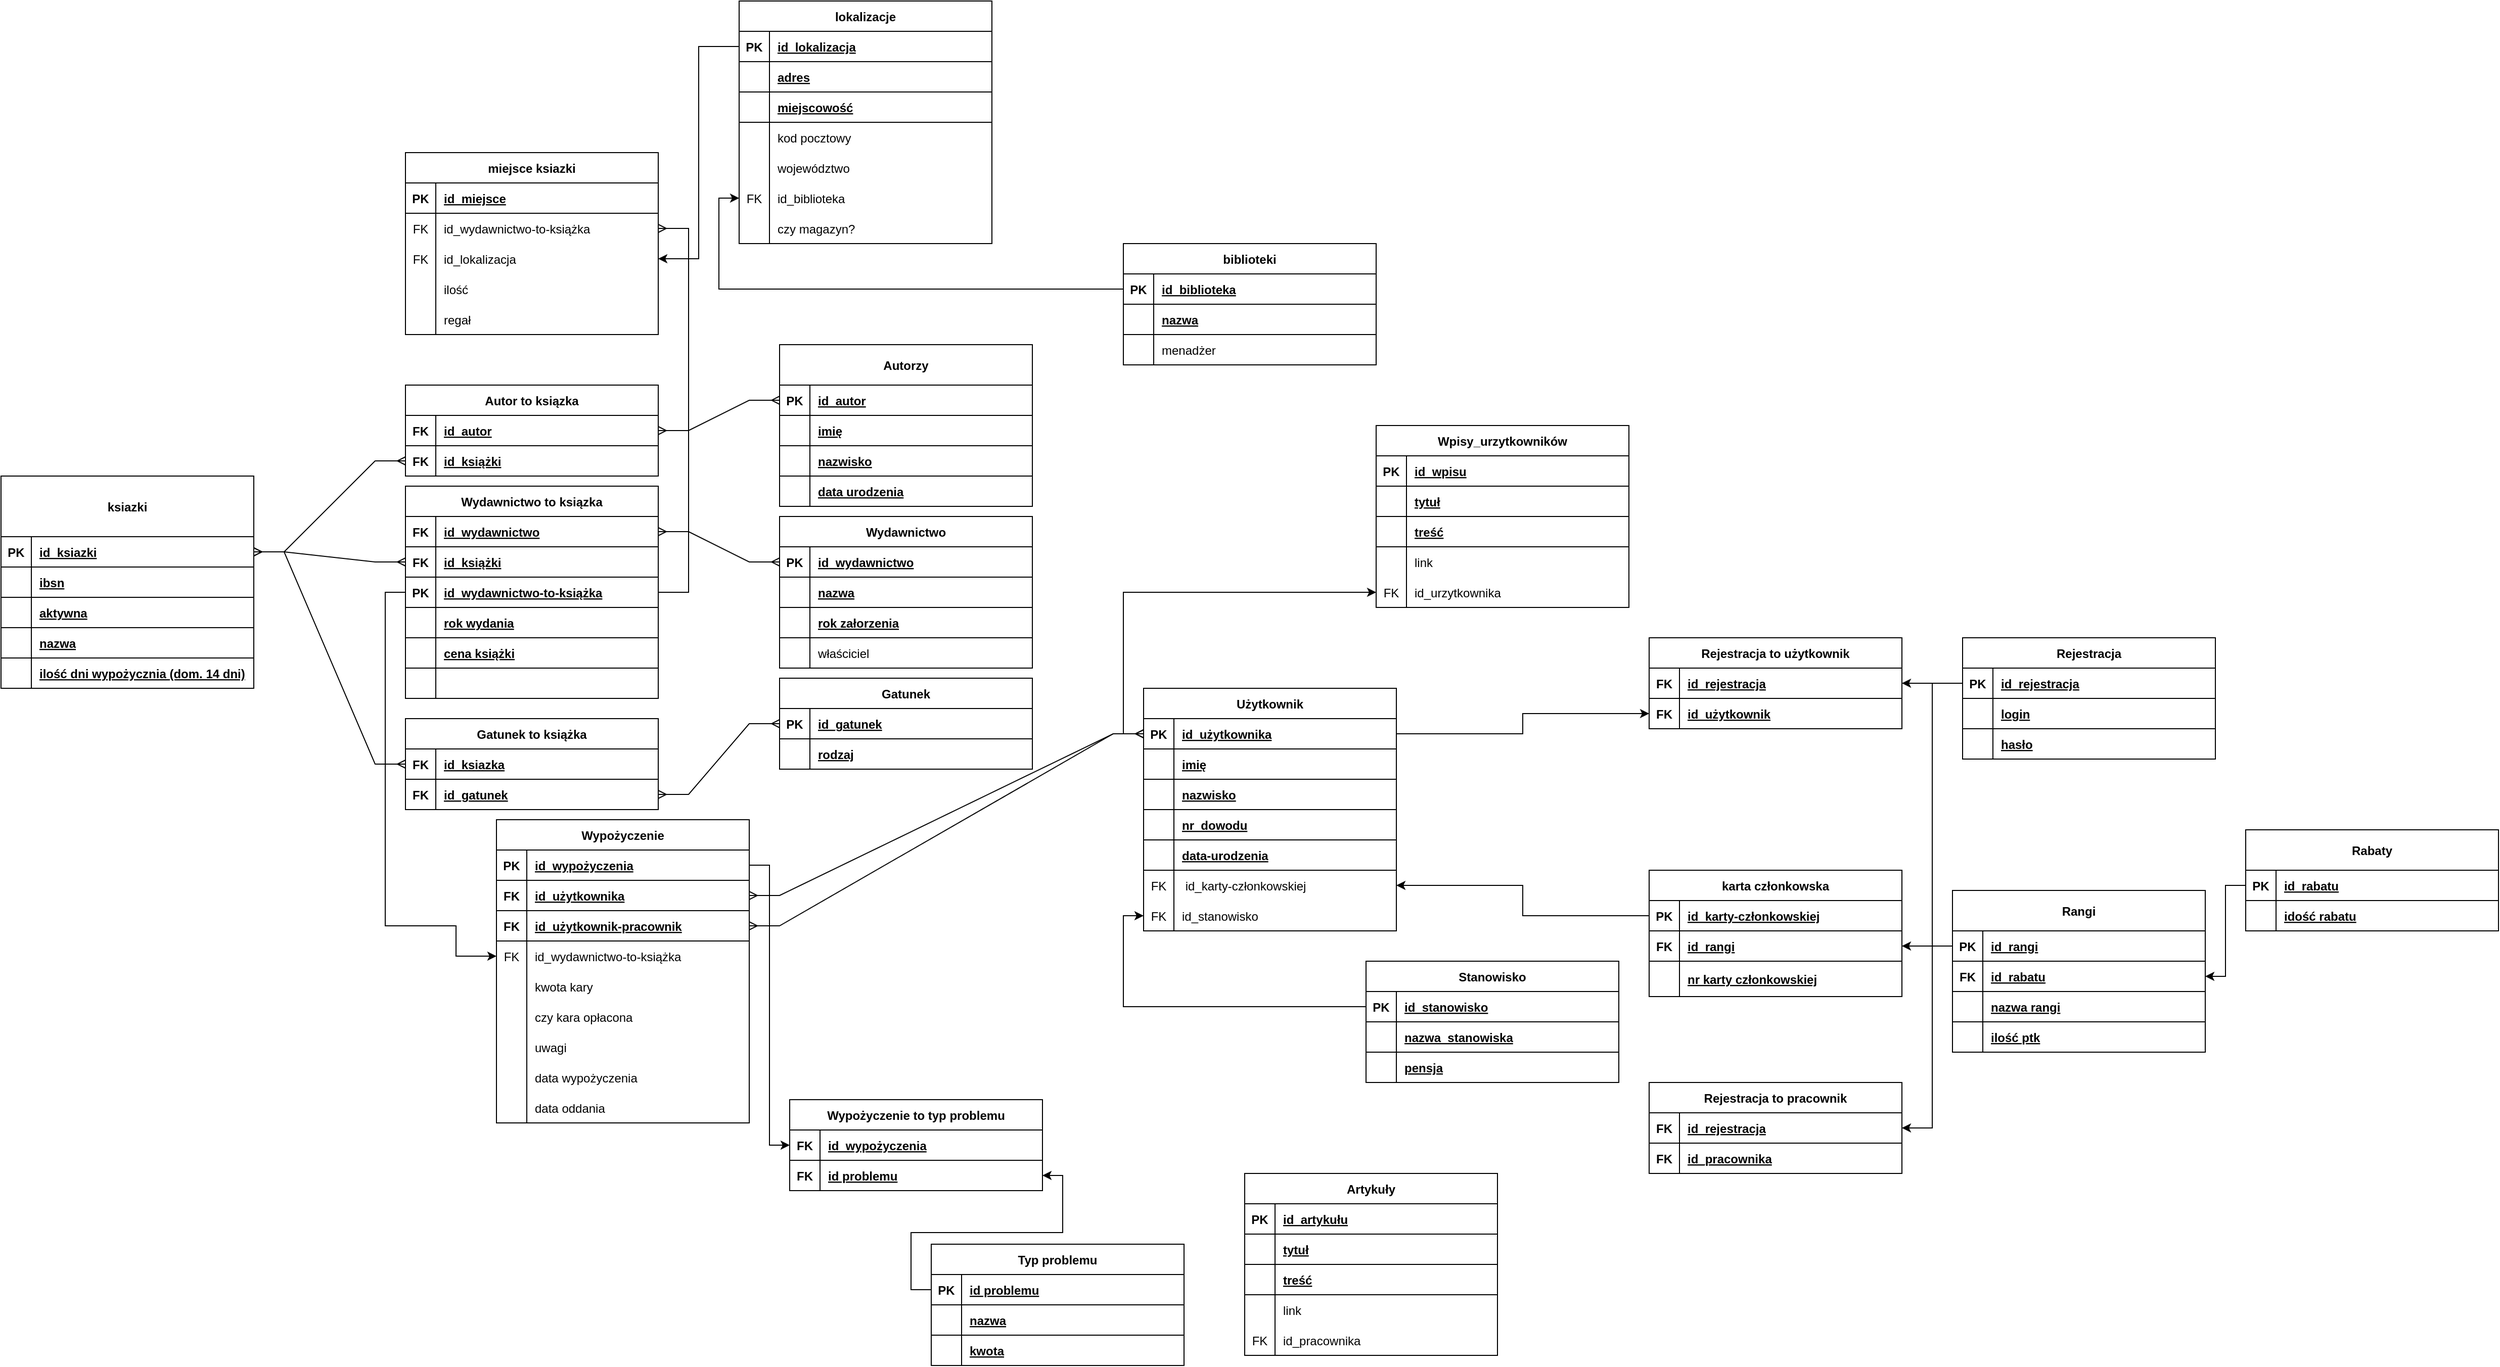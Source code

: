 <mxfile version="23.1.5" type="device">
  <diagram id="R2lEEEUBdFMjLlhIrx00" name="Page-1">
    <mxGraphModel dx="2088" dy="1798" grid="1" gridSize="10" guides="1" tooltips="1" connect="1" arrows="1" fold="1" page="1" pageScale="1" pageWidth="850" pageHeight="1100" math="0" shadow="0" extFonts="Permanent Marker^https://fonts.googleapis.com/css?family=Permanent+Marker">
      <root>
        <mxCell id="0" />
        <mxCell id="1" parent="0" />
        <mxCell id="C-vyLk0tnHw3VtMMgP7b-23" value="ksiazki" style="shape=table;startSize=60;container=1;collapsible=1;childLayout=tableLayout;fixedRows=1;rowLines=0;fontStyle=1;align=center;resizeLast=1;flipH=0;" parent="1" vertex="1">
          <mxGeometry x="-850" y="-610" width="250" height="210" as="geometry" />
        </mxCell>
        <mxCell id="oXQID6JlJc0ez6SrdyG5-144" style="shape=partialRectangle;collapsible=0;dropTarget=0;pointerEvents=0;fillColor=none;points=[[0,0.5],[1,0.5]];portConstraint=eastwest;top=0;left=0;right=0;bottom=1;" parent="C-vyLk0tnHw3VtMMgP7b-23" vertex="1">
          <mxGeometry y="60" width="250" height="30" as="geometry" />
        </mxCell>
        <mxCell id="oXQID6JlJc0ez6SrdyG5-145" value="PK" style="shape=partialRectangle;overflow=hidden;connectable=0;fillColor=none;top=0;left=0;bottom=0;right=0;fontStyle=1;" parent="oXQID6JlJc0ez6SrdyG5-144" vertex="1">
          <mxGeometry width="30" height="30" as="geometry">
            <mxRectangle width="30" height="30" as="alternateBounds" />
          </mxGeometry>
        </mxCell>
        <mxCell id="oXQID6JlJc0ez6SrdyG5-146" value="id_ksiazki" style="shape=partialRectangle;overflow=hidden;connectable=0;fillColor=none;top=0;left=0;bottom=0;right=0;align=left;spacingLeft=6;fontStyle=5;" parent="oXQID6JlJc0ez6SrdyG5-144" vertex="1">
          <mxGeometry x="30" width="220" height="30" as="geometry">
            <mxRectangle width="220" height="30" as="alternateBounds" />
          </mxGeometry>
        </mxCell>
        <mxCell id="Kd2KwUwSnUAw2qGXrxQw-92" style="shape=partialRectangle;collapsible=0;dropTarget=0;pointerEvents=0;fillColor=none;points=[[0,0.5],[1,0.5]];portConstraint=eastwest;top=0;left=0;right=0;bottom=1;" parent="C-vyLk0tnHw3VtMMgP7b-23" vertex="1">
          <mxGeometry y="90" width="250" height="30" as="geometry" />
        </mxCell>
        <mxCell id="Kd2KwUwSnUAw2qGXrxQw-93" style="shape=partialRectangle;overflow=hidden;connectable=0;fillColor=none;top=0;left=0;bottom=0;right=0;fontStyle=1;" parent="Kd2KwUwSnUAw2qGXrxQw-92" vertex="1">
          <mxGeometry width="30" height="30" as="geometry">
            <mxRectangle width="30" height="30" as="alternateBounds" />
          </mxGeometry>
        </mxCell>
        <mxCell id="Kd2KwUwSnUAw2qGXrxQw-94" value="ibsn" style="shape=partialRectangle;overflow=hidden;connectable=0;fillColor=none;top=0;left=0;bottom=0;right=0;align=left;spacingLeft=6;fontStyle=5;" parent="Kd2KwUwSnUAw2qGXrxQw-92" vertex="1">
          <mxGeometry x="30" width="220" height="30" as="geometry">
            <mxRectangle width="220" height="30" as="alternateBounds" />
          </mxGeometry>
        </mxCell>
        <mxCell id="C-vyLk0tnHw3VtMMgP7b-24" value="" style="shape=partialRectangle;collapsible=0;dropTarget=0;pointerEvents=0;fillColor=none;points=[[0,0.5],[1,0.5]];portConstraint=eastwest;top=0;left=0;right=0;bottom=1;" parent="C-vyLk0tnHw3VtMMgP7b-23" vertex="1">
          <mxGeometry y="120" width="250" height="30" as="geometry" />
        </mxCell>
        <mxCell id="C-vyLk0tnHw3VtMMgP7b-25" value="" style="shape=partialRectangle;overflow=hidden;connectable=0;fillColor=none;top=0;left=0;bottom=0;right=0;fontStyle=1;" parent="C-vyLk0tnHw3VtMMgP7b-24" vertex="1">
          <mxGeometry width="30" height="30" as="geometry">
            <mxRectangle width="30" height="30" as="alternateBounds" />
          </mxGeometry>
        </mxCell>
        <mxCell id="C-vyLk0tnHw3VtMMgP7b-26" value="aktywna" style="shape=partialRectangle;overflow=hidden;connectable=0;fillColor=none;top=0;left=0;bottom=0;right=0;align=left;spacingLeft=6;fontStyle=5;" parent="C-vyLk0tnHw3VtMMgP7b-24" vertex="1">
          <mxGeometry x="30" width="220" height="30" as="geometry">
            <mxRectangle width="220" height="30" as="alternateBounds" />
          </mxGeometry>
        </mxCell>
        <mxCell id="Kd2KwUwSnUAw2qGXrxQw-6" style="shape=partialRectangle;collapsible=0;dropTarget=0;pointerEvents=0;fillColor=none;points=[[0,0.5],[1,0.5]];portConstraint=eastwest;top=0;left=0;right=0;bottom=1;" parent="C-vyLk0tnHw3VtMMgP7b-23" vertex="1">
          <mxGeometry y="150" width="250" height="30" as="geometry" />
        </mxCell>
        <mxCell id="Kd2KwUwSnUAw2qGXrxQw-7" value="" style="shape=partialRectangle;overflow=hidden;connectable=0;fillColor=none;top=0;left=0;bottom=0;right=0;fontStyle=1;" parent="Kd2KwUwSnUAw2qGXrxQw-6" vertex="1">
          <mxGeometry width="30" height="30" as="geometry">
            <mxRectangle width="30" height="30" as="alternateBounds" />
          </mxGeometry>
        </mxCell>
        <mxCell id="Kd2KwUwSnUAw2qGXrxQw-8" value="nazwa" style="shape=partialRectangle;overflow=hidden;connectable=0;fillColor=none;top=0;left=0;bottom=0;right=0;align=left;spacingLeft=6;fontStyle=5;" parent="Kd2KwUwSnUAw2qGXrxQw-6" vertex="1">
          <mxGeometry x="30" width="220" height="30" as="geometry">
            <mxRectangle width="220" height="30" as="alternateBounds" />
          </mxGeometry>
        </mxCell>
        <mxCell id="zjwvpYF2nKSGA9l02bZn-48" style="shape=partialRectangle;collapsible=0;dropTarget=0;pointerEvents=0;fillColor=none;points=[[0,0.5],[1,0.5]];portConstraint=eastwest;top=0;left=0;right=0;bottom=1;" vertex="1" parent="C-vyLk0tnHw3VtMMgP7b-23">
          <mxGeometry y="180" width="250" height="30" as="geometry" />
        </mxCell>
        <mxCell id="zjwvpYF2nKSGA9l02bZn-49" style="shape=partialRectangle;overflow=hidden;connectable=0;fillColor=none;top=0;left=0;bottom=0;right=0;fontStyle=1;" vertex="1" parent="zjwvpYF2nKSGA9l02bZn-48">
          <mxGeometry width="30" height="30" as="geometry">
            <mxRectangle width="30" height="30" as="alternateBounds" />
          </mxGeometry>
        </mxCell>
        <mxCell id="zjwvpYF2nKSGA9l02bZn-50" value="ilość dni wypożycznia (dom. 14 dni)" style="shape=partialRectangle;overflow=hidden;connectable=0;fillColor=none;top=0;left=0;bottom=0;right=0;align=left;spacingLeft=6;fontStyle=5;" vertex="1" parent="zjwvpYF2nKSGA9l02bZn-48">
          <mxGeometry x="30" width="220" height="30" as="geometry">
            <mxRectangle width="220" height="30" as="alternateBounds" />
          </mxGeometry>
        </mxCell>
        <mxCell id="oXQID6JlJc0ez6SrdyG5-1" value="Autorzy" style="shape=table;startSize=40;container=1;collapsible=1;childLayout=tableLayout;fixedRows=1;rowLines=0;fontStyle=1;align=center;resizeLast=1;" parent="1" vertex="1">
          <mxGeometry x="-80" y="-740" width="250" height="160" as="geometry" />
        </mxCell>
        <mxCell id="oXQID6JlJc0ez6SrdyG5-156" style="shape=partialRectangle;collapsible=0;dropTarget=0;pointerEvents=0;fillColor=none;points=[[0,0.5],[1,0.5]];portConstraint=eastwest;top=0;left=0;right=0;bottom=1;" parent="oXQID6JlJc0ez6SrdyG5-1" vertex="1">
          <mxGeometry y="40" width="250" height="30" as="geometry" />
        </mxCell>
        <mxCell id="oXQID6JlJc0ez6SrdyG5-157" value="PK" style="shape=partialRectangle;overflow=hidden;connectable=0;fillColor=none;top=0;left=0;bottom=0;right=0;fontStyle=1;" parent="oXQID6JlJc0ez6SrdyG5-156" vertex="1">
          <mxGeometry width="30" height="30" as="geometry">
            <mxRectangle width="30" height="30" as="alternateBounds" />
          </mxGeometry>
        </mxCell>
        <mxCell id="oXQID6JlJc0ez6SrdyG5-158" value="id_autor" style="shape=partialRectangle;overflow=hidden;connectable=0;fillColor=none;top=0;left=0;bottom=0;right=0;align=left;spacingLeft=6;fontStyle=5;" parent="oXQID6JlJc0ez6SrdyG5-156" vertex="1">
          <mxGeometry x="30" width="220" height="30" as="geometry">
            <mxRectangle width="220" height="30" as="alternateBounds" />
          </mxGeometry>
        </mxCell>
        <mxCell id="oXQID6JlJc0ez6SrdyG5-153" style="shape=partialRectangle;collapsible=0;dropTarget=0;pointerEvents=0;fillColor=none;points=[[0,0.5],[1,0.5]];portConstraint=eastwest;top=0;left=0;right=0;bottom=1;" parent="oXQID6JlJc0ez6SrdyG5-1" vertex="1">
          <mxGeometry y="70" width="250" height="30" as="geometry" />
        </mxCell>
        <mxCell id="oXQID6JlJc0ez6SrdyG5-154" style="shape=partialRectangle;overflow=hidden;connectable=0;fillColor=none;top=0;left=0;bottom=0;right=0;fontStyle=1;" parent="oXQID6JlJc0ez6SrdyG5-153" vertex="1">
          <mxGeometry width="30" height="30" as="geometry">
            <mxRectangle width="30" height="30" as="alternateBounds" />
          </mxGeometry>
        </mxCell>
        <mxCell id="oXQID6JlJc0ez6SrdyG5-155" value="imię" style="shape=partialRectangle;overflow=hidden;connectable=0;fillColor=none;top=0;left=0;bottom=0;right=0;align=left;spacingLeft=6;fontStyle=5;" parent="oXQID6JlJc0ez6SrdyG5-153" vertex="1">
          <mxGeometry x="30" width="220" height="30" as="geometry">
            <mxRectangle width="220" height="30" as="alternateBounds" />
          </mxGeometry>
        </mxCell>
        <mxCell id="oXQID6JlJc0ez6SrdyG5-150" style="shape=partialRectangle;collapsible=0;dropTarget=0;pointerEvents=0;fillColor=none;points=[[0,0.5],[1,0.5]];portConstraint=eastwest;top=0;left=0;right=0;bottom=1;" parent="oXQID6JlJc0ez6SrdyG5-1" vertex="1">
          <mxGeometry y="100" width="250" height="30" as="geometry" />
        </mxCell>
        <mxCell id="oXQID6JlJc0ez6SrdyG5-151" style="shape=partialRectangle;overflow=hidden;connectable=0;fillColor=none;top=0;left=0;bottom=0;right=0;fontStyle=1;" parent="oXQID6JlJc0ez6SrdyG5-150" vertex="1">
          <mxGeometry width="30" height="30" as="geometry">
            <mxRectangle width="30" height="30" as="alternateBounds" />
          </mxGeometry>
        </mxCell>
        <mxCell id="oXQID6JlJc0ez6SrdyG5-152" value="nazwisko" style="shape=partialRectangle;overflow=hidden;connectable=0;fillColor=none;top=0;left=0;bottom=0;right=0;align=left;spacingLeft=6;fontStyle=5;" parent="oXQID6JlJc0ez6SrdyG5-150" vertex="1">
          <mxGeometry x="30" width="220" height="30" as="geometry">
            <mxRectangle width="220" height="30" as="alternateBounds" />
          </mxGeometry>
        </mxCell>
        <mxCell id="oXQID6JlJc0ez6SrdyG5-2" value="" style="shape=partialRectangle;collapsible=0;dropTarget=0;pointerEvents=0;fillColor=none;points=[[0,0.5],[1,0.5]];portConstraint=eastwest;top=0;left=0;right=0;bottom=1;" parent="oXQID6JlJc0ez6SrdyG5-1" vertex="1">
          <mxGeometry y="130" width="250" height="30" as="geometry" />
        </mxCell>
        <mxCell id="oXQID6JlJc0ez6SrdyG5-3" value="" style="shape=partialRectangle;overflow=hidden;connectable=0;fillColor=none;top=0;left=0;bottom=0;right=0;fontStyle=1;" parent="oXQID6JlJc0ez6SrdyG5-2" vertex="1">
          <mxGeometry width="30" height="30" as="geometry">
            <mxRectangle width="30" height="30" as="alternateBounds" />
          </mxGeometry>
        </mxCell>
        <mxCell id="oXQID6JlJc0ez6SrdyG5-4" value="data urodzenia" style="shape=partialRectangle;overflow=hidden;connectable=0;fillColor=none;top=0;left=0;bottom=0;right=0;align=left;spacingLeft=6;fontStyle=5;" parent="oXQID6JlJc0ez6SrdyG5-2" vertex="1">
          <mxGeometry x="30" width="220" height="30" as="geometry">
            <mxRectangle width="220" height="30" as="alternateBounds" />
          </mxGeometry>
        </mxCell>
        <mxCell id="oXQID6JlJc0ez6SrdyG5-18" value="Wydawnictwo" style="shape=table;startSize=30;container=1;collapsible=1;childLayout=tableLayout;fixedRows=1;rowLines=0;fontStyle=1;align=center;resizeLast=1;" parent="1" vertex="1">
          <mxGeometry x="-80" y="-570" width="250" height="150" as="geometry" />
        </mxCell>
        <mxCell id="oXQID6JlJc0ez6SrdyG5-165" style="shape=partialRectangle;collapsible=0;dropTarget=0;pointerEvents=0;fillColor=none;points=[[0,0.5],[1,0.5]];portConstraint=eastwest;top=0;left=0;right=0;bottom=1;" parent="oXQID6JlJc0ez6SrdyG5-18" vertex="1">
          <mxGeometry y="30" width="250" height="30" as="geometry" />
        </mxCell>
        <mxCell id="oXQID6JlJc0ez6SrdyG5-166" value="PK" style="shape=partialRectangle;overflow=hidden;connectable=0;fillColor=none;top=0;left=0;bottom=0;right=0;fontStyle=1;" parent="oXQID6JlJc0ez6SrdyG5-165" vertex="1">
          <mxGeometry width="30" height="30" as="geometry">
            <mxRectangle width="30" height="30" as="alternateBounds" />
          </mxGeometry>
        </mxCell>
        <mxCell id="oXQID6JlJc0ez6SrdyG5-167" value="id_wydawnictwo" style="shape=partialRectangle;overflow=hidden;connectable=0;fillColor=none;top=0;left=0;bottom=0;right=0;align=left;spacingLeft=6;fontStyle=5;" parent="oXQID6JlJc0ez6SrdyG5-165" vertex="1">
          <mxGeometry x="30" width="220" height="30" as="geometry">
            <mxRectangle width="220" height="30" as="alternateBounds" />
          </mxGeometry>
        </mxCell>
        <mxCell id="oXQID6JlJc0ez6SrdyG5-162" style="shape=partialRectangle;collapsible=0;dropTarget=0;pointerEvents=0;fillColor=none;points=[[0,0.5],[1,0.5]];portConstraint=eastwest;top=0;left=0;right=0;bottom=1;" parent="oXQID6JlJc0ez6SrdyG5-18" vertex="1">
          <mxGeometry y="60" width="250" height="30" as="geometry" />
        </mxCell>
        <mxCell id="oXQID6JlJc0ez6SrdyG5-163" style="shape=partialRectangle;overflow=hidden;connectable=0;fillColor=none;top=0;left=0;bottom=0;right=0;fontStyle=1;" parent="oXQID6JlJc0ez6SrdyG5-162" vertex="1">
          <mxGeometry width="30" height="30" as="geometry">
            <mxRectangle width="30" height="30" as="alternateBounds" />
          </mxGeometry>
        </mxCell>
        <mxCell id="oXQID6JlJc0ez6SrdyG5-164" value="nazwa" style="shape=partialRectangle;overflow=hidden;connectable=0;fillColor=none;top=0;left=0;bottom=0;right=0;align=left;spacingLeft=6;fontStyle=5;" parent="oXQID6JlJc0ez6SrdyG5-162" vertex="1">
          <mxGeometry x="30" width="220" height="30" as="geometry">
            <mxRectangle width="220" height="30" as="alternateBounds" />
          </mxGeometry>
        </mxCell>
        <mxCell id="oXQID6JlJc0ez6SrdyG5-19" value="" style="shape=partialRectangle;collapsible=0;dropTarget=0;pointerEvents=0;fillColor=none;points=[[0,0.5],[1,0.5]];portConstraint=eastwest;top=0;left=0;right=0;bottom=1;" parent="oXQID6JlJc0ez6SrdyG5-18" vertex="1">
          <mxGeometry y="90" width="250" height="30" as="geometry" />
        </mxCell>
        <mxCell id="oXQID6JlJc0ez6SrdyG5-20" value="" style="shape=partialRectangle;overflow=hidden;connectable=0;fillColor=none;top=0;left=0;bottom=0;right=0;fontStyle=1;" parent="oXQID6JlJc0ez6SrdyG5-19" vertex="1">
          <mxGeometry width="30" height="30" as="geometry">
            <mxRectangle width="30" height="30" as="alternateBounds" />
          </mxGeometry>
        </mxCell>
        <mxCell id="oXQID6JlJc0ez6SrdyG5-21" value="rok załorzenia" style="shape=partialRectangle;overflow=hidden;connectable=0;fillColor=none;top=0;left=0;bottom=0;right=0;align=left;spacingLeft=6;fontStyle=5;" parent="oXQID6JlJc0ez6SrdyG5-19" vertex="1">
          <mxGeometry x="30" width="220" height="30" as="geometry">
            <mxRectangle width="220" height="30" as="alternateBounds" />
          </mxGeometry>
        </mxCell>
        <mxCell id="oXQID6JlJc0ez6SrdyG5-22" value="" style="shape=partialRectangle;collapsible=0;dropTarget=0;pointerEvents=0;fillColor=none;points=[[0,0.5],[1,0.5]];portConstraint=eastwest;top=0;left=0;right=0;bottom=0;" parent="oXQID6JlJc0ez6SrdyG5-18" vertex="1">
          <mxGeometry y="120" width="250" height="30" as="geometry" />
        </mxCell>
        <mxCell id="oXQID6JlJc0ez6SrdyG5-23" value="" style="shape=partialRectangle;overflow=hidden;connectable=0;fillColor=none;top=0;left=0;bottom=0;right=0;" parent="oXQID6JlJc0ez6SrdyG5-22" vertex="1">
          <mxGeometry width="30" height="30" as="geometry">
            <mxRectangle width="30" height="30" as="alternateBounds" />
          </mxGeometry>
        </mxCell>
        <mxCell id="oXQID6JlJc0ez6SrdyG5-24" value="właściciel" style="shape=partialRectangle;overflow=hidden;connectable=0;fillColor=none;top=0;left=0;bottom=0;right=0;align=left;spacingLeft=6;" parent="oXQID6JlJc0ez6SrdyG5-22" vertex="1">
          <mxGeometry x="30" width="220" height="30" as="geometry">
            <mxRectangle width="220" height="30" as="alternateBounds" />
          </mxGeometry>
        </mxCell>
        <mxCell id="oXQID6JlJc0ez6SrdyG5-87" value="" style="edgeStyle=orthogonalEdgeStyle;rounded=0;orthogonalLoop=1;jettySize=auto;html=1;entryX=1.011;entryY=0.547;entryDx=0;entryDy=0;entryPerimeter=0;" parent="1" source="oXQID6JlJc0ez6SrdyG5-19" edge="1">
          <mxGeometry relative="1" as="geometry" />
        </mxCell>
        <mxCell id="oXQID6JlJc0ez6SrdyG5-182" value="Autor to ksiązka" style="shape=table;startSize=30;container=1;collapsible=1;childLayout=tableLayout;fixedRows=1;rowLines=0;fontStyle=1;align=center;resizeLast=1;" parent="1" vertex="1">
          <mxGeometry x="-450" y="-700" width="250" height="90" as="geometry" />
        </mxCell>
        <mxCell id="oXQID6JlJc0ez6SrdyG5-183" style="shape=partialRectangle;collapsible=0;dropTarget=0;pointerEvents=0;fillColor=none;points=[[0,0.5],[1,0.5]];portConstraint=eastwest;top=0;left=0;right=0;bottom=1;" parent="oXQID6JlJc0ez6SrdyG5-182" vertex="1">
          <mxGeometry y="30" width="250" height="30" as="geometry" />
        </mxCell>
        <mxCell id="oXQID6JlJc0ez6SrdyG5-184" value="FK" style="shape=partialRectangle;overflow=hidden;connectable=0;fillColor=none;top=0;left=0;bottom=0;right=0;fontStyle=1;" parent="oXQID6JlJc0ez6SrdyG5-183" vertex="1">
          <mxGeometry width="30" height="30" as="geometry">
            <mxRectangle width="30" height="30" as="alternateBounds" />
          </mxGeometry>
        </mxCell>
        <mxCell id="oXQID6JlJc0ez6SrdyG5-185" value="id_autor" style="shape=partialRectangle;overflow=hidden;connectable=0;fillColor=none;top=0;left=0;bottom=0;right=0;align=left;spacingLeft=6;fontStyle=5;" parent="oXQID6JlJc0ez6SrdyG5-183" vertex="1">
          <mxGeometry x="30" width="220" height="30" as="geometry">
            <mxRectangle width="220" height="30" as="alternateBounds" />
          </mxGeometry>
        </mxCell>
        <mxCell id="oXQID6JlJc0ez6SrdyG5-186" style="shape=partialRectangle;collapsible=0;dropTarget=0;pointerEvents=0;fillColor=none;points=[[0,0.5],[1,0.5]];portConstraint=eastwest;top=0;left=0;right=0;bottom=1;" parent="oXQID6JlJc0ez6SrdyG5-182" vertex="1">
          <mxGeometry y="60" width="250" height="30" as="geometry" />
        </mxCell>
        <mxCell id="oXQID6JlJc0ez6SrdyG5-187" value="FK" style="shape=partialRectangle;overflow=hidden;connectable=0;fillColor=none;top=0;left=0;bottom=0;right=0;fontStyle=1;" parent="oXQID6JlJc0ez6SrdyG5-186" vertex="1">
          <mxGeometry width="30" height="30" as="geometry">
            <mxRectangle width="30" height="30" as="alternateBounds" />
          </mxGeometry>
        </mxCell>
        <mxCell id="oXQID6JlJc0ez6SrdyG5-188" value="id_książki" style="shape=partialRectangle;overflow=hidden;connectable=0;fillColor=none;top=0;left=0;bottom=0;right=0;align=left;spacingLeft=6;fontStyle=5;" parent="oXQID6JlJc0ez6SrdyG5-186" vertex="1">
          <mxGeometry x="30" width="220" height="30" as="geometry">
            <mxRectangle width="220" height="30" as="alternateBounds" />
          </mxGeometry>
        </mxCell>
        <mxCell id="tqwwJvEvwjewHMKWZLb9-7" value="Wydawnictwo to ksiązka" style="shape=table;startSize=30;container=1;collapsible=1;childLayout=tableLayout;fixedRows=1;rowLines=0;fontStyle=1;align=center;resizeLast=1;" parent="1" vertex="1">
          <mxGeometry x="-450" y="-600" width="250" height="210" as="geometry" />
        </mxCell>
        <mxCell id="tqwwJvEvwjewHMKWZLb9-8" style="shape=partialRectangle;collapsible=0;dropTarget=0;pointerEvents=0;fillColor=none;points=[[0,0.5],[1,0.5]];portConstraint=eastwest;top=0;left=0;right=0;bottom=1;" parent="tqwwJvEvwjewHMKWZLb9-7" vertex="1">
          <mxGeometry y="30" width="250" height="30" as="geometry" />
        </mxCell>
        <mxCell id="tqwwJvEvwjewHMKWZLb9-9" value="FK" style="shape=partialRectangle;overflow=hidden;connectable=0;fillColor=none;top=0;left=0;bottom=0;right=0;fontStyle=1;" parent="tqwwJvEvwjewHMKWZLb9-8" vertex="1">
          <mxGeometry width="30" height="30" as="geometry">
            <mxRectangle width="30" height="30" as="alternateBounds" />
          </mxGeometry>
        </mxCell>
        <mxCell id="tqwwJvEvwjewHMKWZLb9-10" value="id_wydawnictwo" style="shape=partialRectangle;overflow=hidden;connectable=0;fillColor=none;top=0;left=0;bottom=0;right=0;align=left;spacingLeft=6;fontStyle=5;" parent="tqwwJvEvwjewHMKWZLb9-8" vertex="1">
          <mxGeometry x="30" width="220" height="30" as="geometry">
            <mxRectangle width="220" height="30" as="alternateBounds" />
          </mxGeometry>
        </mxCell>
        <mxCell id="tqwwJvEvwjewHMKWZLb9-11" style="shape=partialRectangle;collapsible=0;dropTarget=0;pointerEvents=0;fillColor=none;points=[[0,0.5],[1,0.5]];portConstraint=eastwest;top=0;left=0;right=0;bottom=1;" parent="tqwwJvEvwjewHMKWZLb9-7" vertex="1">
          <mxGeometry y="60" width="250" height="30" as="geometry" />
        </mxCell>
        <mxCell id="tqwwJvEvwjewHMKWZLb9-12" value="FK" style="shape=partialRectangle;overflow=hidden;connectable=0;fillColor=none;top=0;left=0;bottom=0;right=0;fontStyle=1;" parent="tqwwJvEvwjewHMKWZLb9-11" vertex="1">
          <mxGeometry width="30" height="30" as="geometry">
            <mxRectangle width="30" height="30" as="alternateBounds" />
          </mxGeometry>
        </mxCell>
        <mxCell id="tqwwJvEvwjewHMKWZLb9-13" value="id_książki" style="shape=partialRectangle;overflow=hidden;connectable=0;fillColor=none;top=0;left=0;bottom=0;right=0;align=left;spacingLeft=6;fontStyle=5;" parent="tqwwJvEvwjewHMKWZLb9-11" vertex="1">
          <mxGeometry x="30" width="220" height="30" as="geometry">
            <mxRectangle width="220" height="30" as="alternateBounds" />
          </mxGeometry>
        </mxCell>
        <mxCell id="zjwvpYF2nKSGA9l02bZn-1" style="shape=partialRectangle;collapsible=0;dropTarget=0;pointerEvents=0;fillColor=none;points=[[0,0.5],[1,0.5]];portConstraint=eastwest;top=0;left=0;right=0;bottom=1;" vertex="1" parent="tqwwJvEvwjewHMKWZLb9-7">
          <mxGeometry y="90" width="250" height="30" as="geometry" />
        </mxCell>
        <mxCell id="zjwvpYF2nKSGA9l02bZn-2" value="PK" style="shape=partialRectangle;overflow=hidden;connectable=0;fillColor=none;top=0;left=0;bottom=0;right=0;fontStyle=1;" vertex="1" parent="zjwvpYF2nKSGA9l02bZn-1">
          <mxGeometry width="30" height="30" as="geometry">
            <mxRectangle width="30" height="30" as="alternateBounds" />
          </mxGeometry>
        </mxCell>
        <mxCell id="zjwvpYF2nKSGA9l02bZn-3" value="id_wydawnictwo-to-książka" style="shape=partialRectangle;overflow=hidden;connectable=0;fillColor=none;top=0;left=0;bottom=0;right=0;align=left;spacingLeft=6;fontStyle=5;" vertex="1" parent="zjwvpYF2nKSGA9l02bZn-1">
          <mxGeometry x="30" width="220" height="30" as="geometry">
            <mxRectangle width="220" height="30" as="alternateBounds" />
          </mxGeometry>
        </mxCell>
        <mxCell id="zjwvpYF2nKSGA9l02bZn-4" style="shape=partialRectangle;collapsible=0;dropTarget=0;pointerEvents=0;fillColor=none;points=[[0,0.5],[1,0.5]];portConstraint=eastwest;top=0;left=0;right=0;bottom=1;" vertex="1" parent="tqwwJvEvwjewHMKWZLb9-7">
          <mxGeometry y="120" width="250" height="30" as="geometry" />
        </mxCell>
        <mxCell id="zjwvpYF2nKSGA9l02bZn-5" style="shape=partialRectangle;overflow=hidden;connectable=0;fillColor=none;top=0;left=0;bottom=0;right=0;fontStyle=1;" vertex="1" parent="zjwvpYF2nKSGA9l02bZn-4">
          <mxGeometry width="30" height="30" as="geometry">
            <mxRectangle width="30" height="30" as="alternateBounds" />
          </mxGeometry>
        </mxCell>
        <mxCell id="zjwvpYF2nKSGA9l02bZn-6" value="rok wydania" style="shape=partialRectangle;overflow=hidden;connectable=0;fillColor=none;top=0;left=0;bottom=0;right=0;align=left;spacingLeft=6;fontStyle=5;" vertex="1" parent="zjwvpYF2nKSGA9l02bZn-4">
          <mxGeometry x="30" width="220" height="30" as="geometry">
            <mxRectangle width="220" height="30" as="alternateBounds" />
          </mxGeometry>
        </mxCell>
        <mxCell id="zjwvpYF2nKSGA9l02bZn-8" style="shape=partialRectangle;collapsible=0;dropTarget=0;pointerEvents=0;fillColor=none;points=[[0,0.5],[1,0.5]];portConstraint=eastwest;top=0;left=0;right=0;bottom=1;" vertex="1" parent="tqwwJvEvwjewHMKWZLb9-7">
          <mxGeometry y="150" width="250" height="30" as="geometry" />
        </mxCell>
        <mxCell id="zjwvpYF2nKSGA9l02bZn-9" style="shape=partialRectangle;overflow=hidden;connectable=0;fillColor=none;top=0;left=0;bottom=0;right=0;fontStyle=1;" vertex="1" parent="zjwvpYF2nKSGA9l02bZn-8">
          <mxGeometry width="30" height="30" as="geometry">
            <mxRectangle width="30" height="30" as="alternateBounds" />
          </mxGeometry>
        </mxCell>
        <mxCell id="zjwvpYF2nKSGA9l02bZn-10" value="cena książki" style="shape=partialRectangle;overflow=hidden;connectable=0;fillColor=none;top=0;left=0;bottom=0;right=0;align=left;spacingLeft=6;fontStyle=5;" vertex="1" parent="zjwvpYF2nKSGA9l02bZn-8">
          <mxGeometry x="30" width="220" height="30" as="geometry">
            <mxRectangle width="220" height="30" as="alternateBounds" />
          </mxGeometry>
        </mxCell>
        <mxCell id="zjwvpYF2nKSGA9l02bZn-11" style="shape=partialRectangle;collapsible=0;dropTarget=0;pointerEvents=0;fillColor=none;points=[[0,0.5],[1,0.5]];portConstraint=eastwest;top=0;left=0;right=0;bottom=1;" vertex="1" parent="tqwwJvEvwjewHMKWZLb9-7">
          <mxGeometry y="180" width="250" height="30" as="geometry" />
        </mxCell>
        <mxCell id="zjwvpYF2nKSGA9l02bZn-12" style="shape=partialRectangle;overflow=hidden;connectable=0;fillColor=none;top=0;left=0;bottom=0;right=0;fontStyle=1;" vertex="1" parent="zjwvpYF2nKSGA9l02bZn-11">
          <mxGeometry width="30" height="30" as="geometry">
            <mxRectangle width="30" height="30" as="alternateBounds" />
          </mxGeometry>
        </mxCell>
        <mxCell id="zjwvpYF2nKSGA9l02bZn-13" style="shape=partialRectangle;overflow=hidden;connectable=0;fillColor=none;top=0;left=0;bottom=0;right=0;align=left;spacingLeft=6;fontStyle=5;" vertex="1" parent="zjwvpYF2nKSGA9l02bZn-11">
          <mxGeometry x="30" width="220" height="30" as="geometry">
            <mxRectangle width="220" height="30" as="alternateBounds" />
          </mxGeometry>
        </mxCell>
        <mxCell id="bBVZobaaoDV3354W2KbN-1" value="lokalizacje" style="shape=table;startSize=30;container=1;collapsible=1;childLayout=tableLayout;fixedRows=1;rowLines=0;fontStyle=1;align=center;resizeLast=1;" parent="1" vertex="1">
          <mxGeometry x="-120" y="-1080" width="250" height="240" as="geometry" />
        </mxCell>
        <mxCell id="bBVZobaaoDV3354W2KbN-2" style="shape=partialRectangle;collapsible=0;dropTarget=0;pointerEvents=0;fillColor=none;points=[[0,0.5],[1,0.5]];portConstraint=eastwest;top=0;left=0;right=0;bottom=1;" parent="bBVZobaaoDV3354W2KbN-1" vertex="1">
          <mxGeometry y="30" width="250" height="30" as="geometry" />
        </mxCell>
        <mxCell id="bBVZobaaoDV3354W2KbN-3" value="PK" style="shape=partialRectangle;overflow=hidden;connectable=0;fillColor=none;top=0;left=0;bottom=0;right=0;fontStyle=1;" parent="bBVZobaaoDV3354W2KbN-2" vertex="1">
          <mxGeometry width="30" height="30" as="geometry">
            <mxRectangle width="30" height="30" as="alternateBounds" />
          </mxGeometry>
        </mxCell>
        <mxCell id="bBVZobaaoDV3354W2KbN-4" value="id_lokalizacja" style="shape=partialRectangle;overflow=hidden;connectable=0;fillColor=none;top=0;left=0;bottom=0;right=0;align=left;spacingLeft=6;fontStyle=5;" parent="bBVZobaaoDV3354W2KbN-2" vertex="1">
          <mxGeometry x="30" width="220" height="30" as="geometry">
            <mxRectangle width="220" height="30" as="alternateBounds" />
          </mxGeometry>
        </mxCell>
        <mxCell id="bBVZobaaoDV3354W2KbN-5" style="shape=partialRectangle;collapsible=0;dropTarget=0;pointerEvents=0;fillColor=none;points=[[0,0.5],[1,0.5]];portConstraint=eastwest;top=0;left=0;right=0;bottom=1;" parent="bBVZobaaoDV3354W2KbN-1" vertex="1">
          <mxGeometry y="60" width="250" height="30" as="geometry" />
        </mxCell>
        <mxCell id="bBVZobaaoDV3354W2KbN-6" style="shape=partialRectangle;overflow=hidden;connectable=0;fillColor=none;top=0;left=0;bottom=0;right=0;fontStyle=1;" parent="bBVZobaaoDV3354W2KbN-5" vertex="1">
          <mxGeometry width="30" height="30" as="geometry">
            <mxRectangle width="30" height="30" as="alternateBounds" />
          </mxGeometry>
        </mxCell>
        <mxCell id="bBVZobaaoDV3354W2KbN-7" value="adres" style="shape=partialRectangle;overflow=hidden;connectable=0;fillColor=none;top=0;left=0;bottom=0;right=0;align=left;spacingLeft=6;fontStyle=5;" parent="bBVZobaaoDV3354W2KbN-5" vertex="1">
          <mxGeometry x="30" width="220" height="30" as="geometry">
            <mxRectangle width="220" height="30" as="alternateBounds" />
          </mxGeometry>
        </mxCell>
        <mxCell id="bBVZobaaoDV3354W2KbN-8" value="" style="shape=partialRectangle;collapsible=0;dropTarget=0;pointerEvents=0;fillColor=none;points=[[0,0.5],[1,0.5]];portConstraint=eastwest;top=0;left=0;right=0;bottom=1;" parent="bBVZobaaoDV3354W2KbN-1" vertex="1">
          <mxGeometry y="90" width="250" height="30" as="geometry" />
        </mxCell>
        <mxCell id="bBVZobaaoDV3354W2KbN-9" value="" style="shape=partialRectangle;overflow=hidden;connectable=0;fillColor=none;top=0;left=0;bottom=0;right=0;fontStyle=1;" parent="bBVZobaaoDV3354W2KbN-8" vertex="1">
          <mxGeometry width="30" height="30" as="geometry">
            <mxRectangle width="30" height="30" as="alternateBounds" />
          </mxGeometry>
        </mxCell>
        <mxCell id="bBVZobaaoDV3354W2KbN-10" value="miejscowość" style="shape=partialRectangle;overflow=hidden;connectable=0;fillColor=none;top=0;left=0;bottom=0;right=0;align=left;spacingLeft=6;fontStyle=5;" parent="bBVZobaaoDV3354W2KbN-8" vertex="1">
          <mxGeometry x="30" width="220" height="30" as="geometry">
            <mxRectangle width="220" height="30" as="alternateBounds" />
          </mxGeometry>
        </mxCell>
        <mxCell id="bBVZobaaoDV3354W2KbN-11" value="" style="shape=partialRectangle;collapsible=0;dropTarget=0;pointerEvents=0;fillColor=none;points=[[0,0.5],[1,0.5]];portConstraint=eastwest;top=0;left=0;right=0;bottom=0;" parent="bBVZobaaoDV3354W2KbN-1" vertex="1">
          <mxGeometry y="120" width="250" height="30" as="geometry" />
        </mxCell>
        <mxCell id="bBVZobaaoDV3354W2KbN-12" value="" style="shape=partialRectangle;overflow=hidden;connectable=0;fillColor=none;top=0;left=0;bottom=0;right=0;" parent="bBVZobaaoDV3354W2KbN-11" vertex="1">
          <mxGeometry width="30" height="30" as="geometry">
            <mxRectangle width="30" height="30" as="alternateBounds" />
          </mxGeometry>
        </mxCell>
        <mxCell id="bBVZobaaoDV3354W2KbN-13" value="kod pocztowy" style="shape=partialRectangle;overflow=hidden;connectable=0;fillColor=none;top=0;left=0;bottom=0;right=0;align=left;spacingLeft=6;" parent="bBVZobaaoDV3354W2KbN-11" vertex="1">
          <mxGeometry x="30" width="220" height="30" as="geometry">
            <mxRectangle width="220" height="30" as="alternateBounds" />
          </mxGeometry>
        </mxCell>
        <mxCell id="DZg-5C0uE0kTSk13s5Nf-1" style="shape=partialRectangle;collapsible=0;dropTarget=0;pointerEvents=0;fillColor=none;points=[[0,0.5],[1,0.5]];portConstraint=eastwest;top=0;left=0;right=0;bottom=0;" parent="bBVZobaaoDV3354W2KbN-1" vertex="1">
          <mxGeometry y="150" width="250" height="30" as="geometry" />
        </mxCell>
        <mxCell id="DZg-5C0uE0kTSk13s5Nf-2" style="shape=partialRectangle;overflow=hidden;connectable=0;fillColor=none;top=0;left=0;bottom=0;right=0;" parent="DZg-5C0uE0kTSk13s5Nf-1" vertex="1">
          <mxGeometry width="30" height="30" as="geometry">
            <mxRectangle width="30" height="30" as="alternateBounds" />
          </mxGeometry>
        </mxCell>
        <mxCell id="DZg-5C0uE0kTSk13s5Nf-3" value="województwo" style="shape=partialRectangle;overflow=hidden;connectable=0;fillColor=none;top=0;left=0;bottom=0;right=0;align=left;spacingLeft=6;" parent="DZg-5C0uE0kTSk13s5Nf-1" vertex="1">
          <mxGeometry x="30" width="220" height="30" as="geometry">
            <mxRectangle width="220" height="30" as="alternateBounds" />
          </mxGeometry>
        </mxCell>
        <mxCell id="zjwvpYF2nKSGA9l02bZn-74" style="shape=partialRectangle;collapsible=0;dropTarget=0;pointerEvents=0;fillColor=none;points=[[0,0.5],[1,0.5]];portConstraint=eastwest;top=0;left=0;right=0;bottom=0;" vertex="1" parent="bBVZobaaoDV3354W2KbN-1">
          <mxGeometry y="180" width="250" height="30" as="geometry" />
        </mxCell>
        <mxCell id="zjwvpYF2nKSGA9l02bZn-75" value="FK" style="shape=partialRectangle;overflow=hidden;connectable=0;fillColor=none;top=0;left=0;bottom=0;right=0;" vertex="1" parent="zjwvpYF2nKSGA9l02bZn-74">
          <mxGeometry width="30" height="30" as="geometry">
            <mxRectangle width="30" height="30" as="alternateBounds" />
          </mxGeometry>
        </mxCell>
        <mxCell id="zjwvpYF2nKSGA9l02bZn-76" value="id_biblioteka" style="shape=partialRectangle;overflow=hidden;connectable=0;fillColor=none;top=0;left=0;bottom=0;right=0;align=left;spacingLeft=6;" vertex="1" parent="zjwvpYF2nKSGA9l02bZn-74">
          <mxGeometry x="30" width="220" height="30" as="geometry">
            <mxRectangle width="220" height="30" as="alternateBounds" />
          </mxGeometry>
        </mxCell>
        <mxCell id="zjwvpYF2nKSGA9l02bZn-79" style="shape=partialRectangle;collapsible=0;dropTarget=0;pointerEvents=0;fillColor=none;points=[[0,0.5],[1,0.5]];portConstraint=eastwest;top=0;left=0;right=0;bottom=0;" vertex="1" parent="bBVZobaaoDV3354W2KbN-1">
          <mxGeometry y="210" width="250" height="30" as="geometry" />
        </mxCell>
        <mxCell id="zjwvpYF2nKSGA9l02bZn-80" style="shape=partialRectangle;overflow=hidden;connectable=0;fillColor=none;top=0;left=0;bottom=0;right=0;" vertex="1" parent="zjwvpYF2nKSGA9l02bZn-79">
          <mxGeometry width="30" height="30" as="geometry">
            <mxRectangle width="30" height="30" as="alternateBounds" />
          </mxGeometry>
        </mxCell>
        <mxCell id="zjwvpYF2nKSGA9l02bZn-81" value="czy magazyn?" style="shape=partialRectangle;overflow=hidden;connectable=0;fillColor=none;top=0;left=0;bottom=0;right=0;align=left;spacingLeft=6;" vertex="1" parent="zjwvpYF2nKSGA9l02bZn-79">
          <mxGeometry x="30" width="220" height="30" as="geometry">
            <mxRectangle width="220" height="30" as="alternateBounds" />
          </mxGeometry>
        </mxCell>
        <mxCell id="bBVZobaaoDV3354W2KbN-14" value="biblioteki" style="shape=table;startSize=30;container=1;collapsible=1;childLayout=tableLayout;fixedRows=1;rowLines=0;fontStyle=1;align=center;resizeLast=1;" parent="1" vertex="1">
          <mxGeometry x="260" y="-840" width="250" height="120" as="geometry" />
        </mxCell>
        <mxCell id="bBVZobaaoDV3354W2KbN-15" style="shape=partialRectangle;collapsible=0;dropTarget=0;pointerEvents=0;fillColor=none;points=[[0,0.5],[1,0.5]];portConstraint=eastwest;top=0;left=0;right=0;bottom=1;" parent="bBVZobaaoDV3354W2KbN-14" vertex="1">
          <mxGeometry y="30" width="250" height="30" as="geometry" />
        </mxCell>
        <mxCell id="bBVZobaaoDV3354W2KbN-16" value="PK" style="shape=partialRectangle;overflow=hidden;connectable=0;fillColor=none;top=0;left=0;bottom=0;right=0;fontStyle=1;" parent="bBVZobaaoDV3354W2KbN-15" vertex="1">
          <mxGeometry width="30" height="30" as="geometry">
            <mxRectangle width="30" height="30" as="alternateBounds" />
          </mxGeometry>
        </mxCell>
        <mxCell id="bBVZobaaoDV3354W2KbN-17" value="id_biblioteka" style="shape=partialRectangle;overflow=hidden;connectable=0;fillColor=none;top=0;left=0;bottom=0;right=0;align=left;spacingLeft=6;fontStyle=5;" parent="bBVZobaaoDV3354W2KbN-15" vertex="1">
          <mxGeometry x="30" width="220" height="30" as="geometry">
            <mxRectangle width="220" height="30" as="alternateBounds" />
          </mxGeometry>
        </mxCell>
        <mxCell id="bBVZobaaoDV3354W2KbN-21" value="" style="shape=partialRectangle;collapsible=0;dropTarget=0;pointerEvents=0;fillColor=none;points=[[0,0.5],[1,0.5]];portConstraint=eastwest;top=0;left=0;right=0;bottom=1;" parent="bBVZobaaoDV3354W2KbN-14" vertex="1">
          <mxGeometry y="60" width="250" height="30" as="geometry" />
        </mxCell>
        <mxCell id="bBVZobaaoDV3354W2KbN-22" value="" style="shape=partialRectangle;overflow=hidden;connectable=0;fillColor=none;top=0;left=0;bottom=0;right=0;fontStyle=1;" parent="bBVZobaaoDV3354W2KbN-21" vertex="1">
          <mxGeometry width="30" height="30" as="geometry">
            <mxRectangle width="30" height="30" as="alternateBounds" />
          </mxGeometry>
        </mxCell>
        <mxCell id="bBVZobaaoDV3354W2KbN-23" value="nazwa" style="shape=partialRectangle;overflow=hidden;connectable=0;fillColor=none;top=0;left=0;bottom=0;right=0;align=left;spacingLeft=6;fontStyle=5;" parent="bBVZobaaoDV3354W2KbN-21" vertex="1">
          <mxGeometry x="30" width="220" height="30" as="geometry">
            <mxRectangle width="220" height="30" as="alternateBounds" />
          </mxGeometry>
        </mxCell>
        <mxCell id="bBVZobaaoDV3354W2KbN-24" value="" style="shape=partialRectangle;collapsible=0;dropTarget=0;pointerEvents=0;fillColor=none;points=[[0,0.5],[1,0.5]];portConstraint=eastwest;top=0;left=0;right=0;bottom=0;" parent="bBVZobaaoDV3354W2KbN-14" vertex="1">
          <mxGeometry y="90" width="250" height="30" as="geometry" />
        </mxCell>
        <mxCell id="bBVZobaaoDV3354W2KbN-25" value="" style="shape=partialRectangle;overflow=hidden;connectable=0;fillColor=none;top=0;left=0;bottom=0;right=0;" parent="bBVZobaaoDV3354W2KbN-24" vertex="1">
          <mxGeometry width="30" height="30" as="geometry">
            <mxRectangle width="30" height="30" as="alternateBounds" />
          </mxGeometry>
        </mxCell>
        <mxCell id="bBVZobaaoDV3354W2KbN-26" value="menadżer" style="shape=partialRectangle;overflow=hidden;connectable=0;fillColor=none;top=0;left=0;bottom=0;right=0;align=left;spacingLeft=6;" parent="bBVZobaaoDV3354W2KbN-24" vertex="1">
          <mxGeometry x="30" width="220" height="30" as="geometry">
            <mxRectangle width="220" height="30" as="alternateBounds" />
          </mxGeometry>
        </mxCell>
        <mxCell id="bBVZobaaoDV3354W2KbN-55" value="miejsce ksiazki" style="shape=table;startSize=30;container=1;collapsible=1;childLayout=tableLayout;fixedRows=1;rowLines=0;fontStyle=1;align=center;resizeLast=1;" parent="1" vertex="1">
          <mxGeometry x="-450" y="-930" width="250" height="180" as="geometry" />
        </mxCell>
        <mxCell id="bBVZobaaoDV3354W2KbN-56" style="shape=partialRectangle;collapsible=0;dropTarget=0;pointerEvents=0;fillColor=none;points=[[0,0.5],[1,0.5]];portConstraint=eastwest;top=0;left=0;right=0;bottom=1;" parent="bBVZobaaoDV3354W2KbN-55" vertex="1">
          <mxGeometry y="30" width="250" height="30" as="geometry" />
        </mxCell>
        <mxCell id="bBVZobaaoDV3354W2KbN-57" value="PK" style="shape=partialRectangle;overflow=hidden;connectable=0;fillColor=none;top=0;left=0;bottom=0;right=0;fontStyle=1;" parent="bBVZobaaoDV3354W2KbN-56" vertex="1">
          <mxGeometry width="30" height="30" as="geometry">
            <mxRectangle width="30" height="30" as="alternateBounds" />
          </mxGeometry>
        </mxCell>
        <mxCell id="bBVZobaaoDV3354W2KbN-58" value="id_miejsce" style="shape=partialRectangle;overflow=hidden;connectable=0;fillColor=none;top=0;left=0;bottom=0;right=0;align=left;spacingLeft=6;fontStyle=5;" parent="bBVZobaaoDV3354W2KbN-56" vertex="1">
          <mxGeometry x="30" width="220" height="30" as="geometry">
            <mxRectangle width="220" height="30" as="alternateBounds" />
          </mxGeometry>
        </mxCell>
        <mxCell id="bBVZobaaoDV3354W2KbN-70" style="shape=partialRectangle;collapsible=0;dropTarget=0;pointerEvents=0;fillColor=none;points=[[0,0.5],[1,0.5]];portConstraint=eastwest;top=0;left=0;right=0;bottom=0;" parent="bBVZobaaoDV3354W2KbN-55" vertex="1">
          <mxGeometry y="60" width="250" height="30" as="geometry" />
        </mxCell>
        <mxCell id="bBVZobaaoDV3354W2KbN-71" value="FK" style="shape=partialRectangle;overflow=hidden;connectable=0;fillColor=none;top=0;left=0;bottom=0;right=0;" parent="bBVZobaaoDV3354W2KbN-70" vertex="1">
          <mxGeometry width="30" height="30" as="geometry">
            <mxRectangle width="30" height="30" as="alternateBounds" />
          </mxGeometry>
        </mxCell>
        <mxCell id="bBVZobaaoDV3354W2KbN-72" value="id_wydawnictwo-to-książka" style="shape=partialRectangle;overflow=hidden;connectable=0;fillColor=none;top=0;left=0;bottom=0;right=0;align=left;spacingLeft=6;" parent="bBVZobaaoDV3354W2KbN-70" vertex="1">
          <mxGeometry x="30" width="220" height="30" as="geometry">
            <mxRectangle width="220" height="30" as="alternateBounds" />
          </mxGeometry>
        </mxCell>
        <mxCell id="A0pif8ZeLsySnI23wuiB-26" style="shape=partialRectangle;collapsible=0;dropTarget=0;pointerEvents=0;fillColor=none;points=[[0,0.5],[1,0.5]];portConstraint=eastwest;top=0;left=0;right=0;bottom=0;" parent="bBVZobaaoDV3354W2KbN-55" vertex="1">
          <mxGeometry y="90" width="250" height="30" as="geometry" />
        </mxCell>
        <mxCell id="A0pif8ZeLsySnI23wuiB-27" value="FK" style="shape=partialRectangle;overflow=hidden;connectable=0;fillColor=none;top=0;left=0;bottom=0;right=0;" parent="A0pif8ZeLsySnI23wuiB-26" vertex="1">
          <mxGeometry width="30" height="30" as="geometry">
            <mxRectangle width="30" height="30" as="alternateBounds" />
          </mxGeometry>
        </mxCell>
        <mxCell id="A0pif8ZeLsySnI23wuiB-28" value="id_lokalizacja" style="shape=partialRectangle;overflow=hidden;connectable=0;fillColor=none;top=0;left=0;bottom=0;right=0;align=left;spacingLeft=6;" parent="A0pif8ZeLsySnI23wuiB-26" vertex="1">
          <mxGeometry x="30" width="220" height="30" as="geometry">
            <mxRectangle width="220" height="30" as="alternateBounds" />
          </mxGeometry>
        </mxCell>
        <mxCell id="A0pif8ZeLsySnI23wuiB-29" style="shape=partialRectangle;collapsible=0;dropTarget=0;pointerEvents=0;fillColor=none;points=[[0,0.5],[1,0.5]];portConstraint=eastwest;top=0;left=0;right=0;bottom=0;" parent="bBVZobaaoDV3354W2KbN-55" vertex="1">
          <mxGeometry y="120" width="250" height="30" as="geometry" />
        </mxCell>
        <mxCell id="A0pif8ZeLsySnI23wuiB-30" style="shape=partialRectangle;overflow=hidden;connectable=0;fillColor=none;top=0;left=0;bottom=0;right=0;" parent="A0pif8ZeLsySnI23wuiB-29" vertex="1">
          <mxGeometry width="30" height="30" as="geometry">
            <mxRectangle width="30" height="30" as="alternateBounds" />
          </mxGeometry>
        </mxCell>
        <mxCell id="A0pif8ZeLsySnI23wuiB-31" value="ilość" style="shape=partialRectangle;overflow=hidden;connectable=0;fillColor=none;top=0;left=0;bottom=0;right=0;align=left;spacingLeft=6;" parent="A0pif8ZeLsySnI23wuiB-29" vertex="1">
          <mxGeometry x="30" width="220" height="30" as="geometry">
            <mxRectangle width="220" height="30" as="alternateBounds" />
          </mxGeometry>
        </mxCell>
        <mxCell id="zjwvpYF2nKSGA9l02bZn-85" style="shape=partialRectangle;collapsible=0;dropTarget=0;pointerEvents=0;fillColor=none;points=[[0,0.5],[1,0.5]];portConstraint=eastwest;top=0;left=0;right=0;bottom=0;" vertex="1" parent="bBVZobaaoDV3354W2KbN-55">
          <mxGeometry y="150" width="250" height="30" as="geometry" />
        </mxCell>
        <mxCell id="zjwvpYF2nKSGA9l02bZn-86" style="shape=partialRectangle;overflow=hidden;connectable=0;fillColor=none;top=0;left=0;bottom=0;right=0;" vertex="1" parent="zjwvpYF2nKSGA9l02bZn-85">
          <mxGeometry width="30" height="30" as="geometry">
            <mxRectangle width="30" height="30" as="alternateBounds" />
          </mxGeometry>
        </mxCell>
        <mxCell id="zjwvpYF2nKSGA9l02bZn-87" value="regał" style="shape=partialRectangle;overflow=hidden;connectable=0;fillColor=none;top=0;left=0;bottom=0;right=0;align=left;spacingLeft=6;" vertex="1" parent="zjwvpYF2nKSGA9l02bZn-85">
          <mxGeometry x="30" width="220" height="30" as="geometry">
            <mxRectangle width="220" height="30" as="alternateBounds" />
          </mxGeometry>
        </mxCell>
        <mxCell id="bBVZobaaoDV3354W2KbN-78" value="Rangi" style="shape=table;startSize=40;container=1;collapsible=1;childLayout=tableLayout;fixedRows=1;rowLines=0;fontStyle=1;align=center;resizeLast=1;" parent="1" vertex="1">
          <mxGeometry x="1080" y="-200" width="250" height="160" as="geometry" />
        </mxCell>
        <mxCell id="bBVZobaaoDV3354W2KbN-79" style="shape=partialRectangle;collapsible=0;dropTarget=0;pointerEvents=0;fillColor=none;points=[[0,0.5],[1,0.5]];portConstraint=eastwest;top=0;left=0;right=0;bottom=1;" parent="bBVZobaaoDV3354W2KbN-78" vertex="1">
          <mxGeometry y="40" width="250" height="30" as="geometry" />
        </mxCell>
        <mxCell id="bBVZobaaoDV3354W2KbN-80" value="PK" style="shape=partialRectangle;overflow=hidden;connectable=0;fillColor=none;top=0;left=0;bottom=0;right=0;fontStyle=1;" parent="bBVZobaaoDV3354W2KbN-79" vertex="1">
          <mxGeometry width="30" height="30" as="geometry">
            <mxRectangle width="30" height="30" as="alternateBounds" />
          </mxGeometry>
        </mxCell>
        <mxCell id="bBVZobaaoDV3354W2KbN-81" value="id_rangi" style="shape=partialRectangle;overflow=hidden;connectable=0;fillColor=none;top=0;left=0;bottom=0;right=0;align=left;spacingLeft=6;fontStyle=5;" parent="bBVZobaaoDV3354W2KbN-79" vertex="1">
          <mxGeometry x="30" width="220" height="30" as="geometry">
            <mxRectangle width="220" height="30" as="alternateBounds" />
          </mxGeometry>
        </mxCell>
        <mxCell id="bBVZobaaoDV3354W2KbN-82" style="shape=partialRectangle;collapsible=0;dropTarget=0;pointerEvents=0;fillColor=none;points=[[0,0.5],[1,0.5]];portConstraint=eastwest;top=0;left=0;right=0;bottom=1;" parent="bBVZobaaoDV3354W2KbN-78" vertex="1">
          <mxGeometry y="70" width="250" height="30" as="geometry" />
        </mxCell>
        <mxCell id="bBVZobaaoDV3354W2KbN-83" value="FK" style="shape=partialRectangle;overflow=hidden;connectable=0;fillColor=none;top=0;left=0;bottom=0;right=0;fontStyle=1;" parent="bBVZobaaoDV3354W2KbN-82" vertex="1">
          <mxGeometry width="30" height="30" as="geometry">
            <mxRectangle width="30" height="30" as="alternateBounds" />
          </mxGeometry>
        </mxCell>
        <mxCell id="bBVZobaaoDV3354W2KbN-84" value="id_rabatu" style="shape=partialRectangle;overflow=hidden;connectable=0;fillColor=none;top=0;left=0;bottom=0;right=0;align=left;spacingLeft=6;fontStyle=5;" parent="bBVZobaaoDV3354W2KbN-82" vertex="1">
          <mxGeometry x="30" width="220" height="30" as="geometry">
            <mxRectangle width="220" height="30" as="alternateBounds" />
          </mxGeometry>
        </mxCell>
        <mxCell id="bBVZobaaoDV3354W2KbN-85" value="" style="shape=partialRectangle;collapsible=0;dropTarget=0;pointerEvents=0;fillColor=none;points=[[0,0.5],[1,0.5]];portConstraint=eastwest;top=0;left=0;right=0;bottom=1;" parent="bBVZobaaoDV3354W2KbN-78" vertex="1">
          <mxGeometry y="100" width="250" height="30" as="geometry" />
        </mxCell>
        <mxCell id="bBVZobaaoDV3354W2KbN-86" value="" style="shape=partialRectangle;overflow=hidden;connectable=0;fillColor=none;top=0;left=0;bottom=0;right=0;fontStyle=1;" parent="bBVZobaaoDV3354W2KbN-85" vertex="1">
          <mxGeometry width="30" height="30" as="geometry">
            <mxRectangle width="30" height="30" as="alternateBounds" />
          </mxGeometry>
        </mxCell>
        <mxCell id="bBVZobaaoDV3354W2KbN-87" value="nazwa rangi" style="shape=partialRectangle;overflow=hidden;connectable=0;fillColor=none;top=0;left=0;bottom=0;right=0;align=left;spacingLeft=6;fontStyle=5;" parent="bBVZobaaoDV3354W2KbN-85" vertex="1">
          <mxGeometry x="30" width="220" height="30" as="geometry">
            <mxRectangle width="220" height="30" as="alternateBounds" />
          </mxGeometry>
        </mxCell>
        <mxCell id="A0pif8ZeLsySnI23wuiB-1" style="shape=partialRectangle;collapsible=0;dropTarget=0;pointerEvents=0;fillColor=none;points=[[0,0.5],[1,0.5]];portConstraint=eastwest;top=0;left=0;right=0;bottom=1;" parent="bBVZobaaoDV3354W2KbN-78" vertex="1">
          <mxGeometry y="130" width="250" height="30" as="geometry" />
        </mxCell>
        <mxCell id="A0pif8ZeLsySnI23wuiB-2" style="shape=partialRectangle;overflow=hidden;connectable=0;fillColor=none;top=0;left=0;bottom=0;right=0;fontStyle=1;" parent="A0pif8ZeLsySnI23wuiB-1" vertex="1">
          <mxGeometry width="30" height="30" as="geometry">
            <mxRectangle width="30" height="30" as="alternateBounds" />
          </mxGeometry>
        </mxCell>
        <mxCell id="A0pif8ZeLsySnI23wuiB-3" value="ilość ptk" style="shape=partialRectangle;overflow=hidden;connectable=0;fillColor=none;top=0;left=0;bottom=0;right=0;align=left;spacingLeft=6;fontStyle=5;" parent="A0pif8ZeLsySnI23wuiB-1" vertex="1">
          <mxGeometry x="30" width="220" height="30" as="geometry">
            <mxRectangle width="220" height="30" as="alternateBounds" />
          </mxGeometry>
        </mxCell>
        <mxCell id="bBVZobaaoDV3354W2KbN-130" value="Użytkownik" style="shape=table;startSize=30;container=1;collapsible=1;childLayout=tableLayout;fixedRows=1;rowLines=0;fontStyle=1;align=center;resizeLast=1;" parent="1" vertex="1">
          <mxGeometry x="280" y="-400" width="250" height="240" as="geometry" />
        </mxCell>
        <mxCell id="bBVZobaaoDV3354W2KbN-131" style="shape=partialRectangle;collapsible=0;dropTarget=0;pointerEvents=0;fillColor=none;points=[[0,0.5],[1,0.5]];portConstraint=eastwest;top=0;left=0;right=0;bottom=1;" parent="bBVZobaaoDV3354W2KbN-130" vertex="1">
          <mxGeometry y="30" width="250" height="30" as="geometry" />
        </mxCell>
        <mxCell id="bBVZobaaoDV3354W2KbN-132" value="PK" style="shape=partialRectangle;overflow=hidden;connectable=0;fillColor=none;top=0;left=0;bottom=0;right=0;fontStyle=1;" parent="bBVZobaaoDV3354W2KbN-131" vertex="1">
          <mxGeometry width="30" height="30" as="geometry">
            <mxRectangle width="30" height="30" as="alternateBounds" />
          </mxGeometry>
        </mxCell>
        <mxCell id="bBVZobaaoDV3354W2KbN-133" value="id_użytkownika" style="shape=partialRectangle;overflow=hidden;connectable=0;fillColor=none;top=0;left=0;bottom=0;right=0;align=left;spacingLeft=6;fontStyle=5;" parent="bBVZobaaoDV3354W2KbN-131" vertex="1">
          <mxGeometry x="30" width="220" height="30" as="geometry">
            <mxRectangle width="220" height="30" as="alternateBounds" />
          </mxGeometry>
        </mxCell>
        <mxCell id="zjwvpYF2nKSGA9l02bZn-105" style="shape=partialRectangle;collapsible=0;dropTarget=0;pointerEvents=0;fillColor=none;points=[[0,0.5],[1,0.5]];portConstraint=eastwest;top=0;left=0;right=0;bottom=1;" vertex="1" parent="bBVZobaaoDV3354W2KbN-130">
          <mxGeometry y="60" width="250" height="30" as="geometry" />
        </mxCell>
        <mxCell id="zjwvpYF2nKSGA9l02bZn-106" style="shape=partialRectangle;overflow=hidden;connectable=0;fillColor=none;top=0;left=0;bottom=0;right=0;fontStyle=1;" vertex="1" parent="zjwvpYF2nKSGA9l02bZn-105">
          <mxGeometry width="30" height="30" as="geometry">
            <mxRectangle width="30" height="30" as="alternateBounds" />
          </mxGeometry>
        </mxCell>
        <mxCell id="zjwvpYF2nKSGA9l02bZn-107" value="imię" style="shape=partialRectangle;overflow=hidden;connectable=0;fillColor=none;top=0;left=0;bottom=0;right=0;align=left;spacingLeft=6;fontStyle=5;" vertex="1" parent="zjwvpYF2nKSGA9l02bZn-105">
          <mxGeometry x="30" width="220" height="30" as="geometry">
            <mxRectangle width="220" height="30" as="alternateBounds" />
          </mxGeometry>
        </mxCell>
        <mxCell id="zjwvpYF2nKSGA9l02bZn-102" style="shape=partialRectangle;collapsible=0;dropTarget=0;pointerEvents=0;fillColor=none;points=[[0,0.5],[1,0.5]];portConstraint=eastwest;top=0;left=0;right=0;bottom=1;" vertex="1" parent="bBVZobaaoDV3354W2KbN-130">
          <mxGeometry y="90" width="250" height="30" as="geometry" />
        </mxCell>
        <mxCell id="zjwvpYF2nKSGA9l02bZn-103" style="shape=partialRectangle;overflow=hidden;connectable=0;fillColor=none;top=0;left=0;bottom=0;right=0;fontStyle=1;" vertex="1" parent="zjwvpYF2nKSGA9l02bZn-102">
          <mxGeometry width="30" height="30" as="geometry">
            <mxRectangle width="30" height="30" as="alternateBounds" />
          </mxGeometry>
        </mxCell>
        <mxCell id="zjwvpYF2nKSGA9l02bZn-104" value="nazwisko" style="shape=partialRectangle;overflow=hidden;connectable=0;fillColor=none;top=0;left=0;bottom=0;right=0;align=left;spacingLeft=6;fontStyle=5;" vertex="1" parent="zjwvpYF2nKSGA9l02bZn-102">
          <mxGeometry x="30" width="220" height="30" as="geometry">
            <mxRectangle width="220" height="30" as="alternateBounds" />
          </mxGeometry>
        </mxCell>
        <mxCell id="zjwvpYF2nKSGA9l02bZn-99" style="shape=partialRectangle;collapsible=0;dropTarget=0;pointerEvents=0;fillColor=none;points=[[0,0.5],[1,0.5]];portConstraint=eastwest;top=0;left=0;right=0;bottom=1;" vertex="1" parent="bBVZobaaoDV3354W2KbN-130">
          <mxGeometry y="120" width="250" height="30" as="geometry" />
        </mxCell>
        <mxCell id="zjwvpYF2nKSGA9l02bZn-100" style="shape=partialRectangle;overflow=hidden;connectable=0;fillColor=none;top=0;left=0;bottom=0;right=0;fontStyle=1;" vertex="1" parent="zjwvpYF2nKSGA9l02bZn-99">
          <mxGeometry width="30" height="30" as="geometry">
            <mxRectangle width="30" height="30" as="alternateBounds" />
          </mxGeometry>
        </mxCell>
        <mxCell id="zjwvpYF2nKSGA9l02bZn-101" value="nr_dowodu" style="shape=partialRectangle;overflow=hidden;connectable=0;fillColor=none;top=0;left=0;bottom=0;right=0;align=left;spacingLeft=6;fontStyle=5;" vertex="1" parent="zjwvpYF2nKSGA9l02bZn-99">
          <mxGeometry x="30" width="220" height="30" as="geometry">
            <mxRectangle width="220" height="30" as="alternateBounds" />
          </mxGeometry>
        </mxCell>
        <mxCell id="zjwvpYF2nKSGA9l02bZn-96" style="shape=partialRectangle;collapsible=0;dropTarget=0;pointerEvents=0;fillColor=none;points=[[0,0.5],[1,0.5]];portConstraint=eastwest;top=0;left=0;right=0;bottom=1;" vertex="1" parent="bBVZobaaoDV3354W2KbN-130">
          <mxGeometry y="150" width="250" height="30" as="geometry" />
        </mxCell>
        <mxCell id="zjwvpYF2nKSGA9l02bZn-97" style="shape=partialRectangle;overflow=hidden;connectable=0;fillColor=none;top=0;left=0;bottom=0;right=0;fontStyle=1;" vertex="1" parent="zjwvpYF2nKSGA9l02bZn-96">
          <mxGeometry width="30" height="30" as="geometry">
            <mxRectangle width="30" height="30" as="alternateBounds" />
          </mxGeometry>
        </mxCell>
        <mxCell id="zjwvpYF2nKSGA9l02bZn-98" value="data-urodzenia" style="shape=partialRectangle;overflow=hidden;connectable=0;fillColor=none;top=0;left=0;bottom=0;right=0;align=left;spacingLeft=6;fontStyle=5;" vertex="1" parent="zjwvpYF2nKSGA9l02bZn-96">
          <mxGeometry x="30" width="220" height="30" as="geometry">
            <mxRectangle width="220" height="30" as="alternateBounds" />
          </mxGeometry>
        </mxCell>
        <mxCell id="Kd2KwUwSnUAw2qGXrxQw-38" style="shape=partialRectangle;collapsible=0;dropTarget=0;pointerEvents=0;fillColor=none;points=[[0,0.5],[1,0.5]];portConstraint=eastwest;top=0;left=0;right=0;bottom=0;" parent="bBVZobaaoDV3354W2KbN-130" vertex="1">
          <mxGeometry y="180" width="250" height="30" as="geometry" />
        </mxCell>
        <mxCell id="Kd2KwUwSnUAw2qGXrxQw-39" value="FK" style="shape=partialRectangle;overflow=hidden;connectable=0;fillColor=none;top=0;left=0;bottom=0;right=0;" parent="Kd2KwUwSnUAw2qGXrxQw-38" vertex="1">
          <mxGeometry width="30" height="30" as="geometry">
            <mxRectangle width="30" height="30" as="alternateBounds" />
          </mxGeometry>
        </mxCell>
        <mxCell id="Kd2KwUwSnUAw2qGXrxQw-40" value=" id_karty-członkowskiej" style="shape=partialRectangle;overflow=hidden;connectable=0;fillColor=none;top=0;left=0;bottom=0;right=0;align=left;spacingLeft=6;" parent="Kd2KwUwSnUAw2qGXrxQw-38" vertex="1">
          <mxGeometry x="30" width="220" height="30" as="geometry">
            <mxRectangle width="220" height="30" as="alternateBounds" />
          </mxGeometry>
        </mxCell>
        <mxCell id="zjwvpYF2nKSGA9l02bZn-92" style="shape=partialRectangle;collapsible=0;dropTarget=0;pointerEvents=0;fillColor=none;points=[[0,0.5],[1,0.5]];portConstraint=eastwest;top=0;left=0;right=0;bottom=0;" vertex="1" parent="bBVZobaaoDV3354W2KbN-130">
          <mxGeometry y="210" width="250" height="30" as="geometry" />
        </mxCell>
        <mxCell id="zjwvpYF2nKSGA9l02bZn-93" value="FK" style="shape=partialRectangle;overflow=hidden;connectable=0;fillColor=none;top=0;left=0;bottom=0;right=0;" vertex="1" parent="zjwvpYF2nKSGA9l02bZn-92">
          <mxGeometry width="30" height="30" as="geometry">
            <mxRectangle width="30" height="30" as="alternateBounds" />
          </mxGeometry>
        </mxCell>
        <mxCell id="zjwvpYF2nKSGA9l02bZn-94" value="id_stanowisko" style="shape=partialRectangle;overflow=hidden;connectable=0;fillColor=none;top=0;left=0;bottom=0;right=0;align=left;spacingLeft=6;" vertex="1" parent="zjwvpYF2nKSGA9l02bZn-92">
          <mxGeometry x="30" width="220" height="30" as="geometry">
            <mxRectangle width="220" height="30" as="alternateBounds" />
          </mxGeometry>
        </mxCell>
        <mxCell id="bBVZobaaoDV3354W2KbN-143" value="Rejestracja" style="shape=table;startSize=30;container=1;collapsible=1;childLayout=tableLayout;fixedRows=1;rowLines=0;fontStyle=1;align=center;resizeLast=1;" parent="1" vertex="1">
          <mxGeometry x="1090" y="-450" width="250" height="120" as="geometry" />
        </mxCell>
        <mxCell id="bBVZobaaoDV3354W2KbN-144" style="shape=partialRectangle;collapsible=0;dropTarget=0;pointerEvents=0;fillColor=none;points=[[0,0.5],[1,0.5]];portConstraint=eastwest;top=0;left=0;right=0;bottom=1;" parent="bBVZobaaoDV3354W2KbN-143" vertex="1">
          <mxGeometry y="30" width="250" height="30" as="geometry" />
        </mxCell>
        <mxCell id="bBVZobaaoDV3354W2KbN-145" value="PK" style="shape=partialRectangle;overflow=hidden;connectable=0;fillColor=none;top=0;left=0;bottom=0;right=0;fontStyle=1;" parent="bBVZobaaoDV3354W2KbN-144" vertex="1">
          <mxGeometry width="30" height="30" as="geometry">
            <mxRectangle width="30" height="30" as="alternateBounds" />
          </mxGeometry>
        </mxCell>
        <mxCell id="bBVZobaaoDV3354W2KbN-146" value="id_rejestracja" style="shape=partialRectangle;overflow=hidden;connectable=0;fillColor=none;top=0;left=0;bottom=0;right=0;align=left;spacingLeft=6;fontStyle=5;" parent="bBVZobaaoDV3354W2KbN-144" vertex="1">
          <mxGeometry x="30" width="220" height="30" as="geometry">
            <mxRectangle width="220" height="30" as="alternateBounds" />
          </mxGeometry>
        </mxCell>
        <mxCell id="bBVZobaaoDV3354W2KbN-147" style="shape=partialRectangle;collapsible=0;dropTarget=0;pointerEvents=0;fillColor=none;points=[[0,0.5],[1,0.5]];portConstraint=eastwest;top=0;left=0;right=0;bottom=1;" parent="bBVZobaaoDV3354W2KbN-143" vertex="1">
          <mxGeometry y="60" width="250" height="30" as="geometry" />
        </mxCell>
        <mxCell id="bBVZobaaoDV3354W2KbN-148" value="" style="shape=partialRectangle;overflow=hidden;connectable=0;fillColor=none;top=0;left=0;bottom=0;right=0;fontStyle=1;" parent="bBVZobaaoDV3354W2KbN-147" vertex="1">
          <mxGeometry width="30" height="30" as="geometry">
            <mxRectangle width="30" height="30" as="alternateBounds" />
          </mxGeometry>
        </mxCell>
        <mxCell id="bBVZobaaoDV3354W2KbN-149" value="login" style="shape=partialRectangle;overflow=hidden;connectable=0;fillColor=none;top=0;left=0;bottom=0;right=0;align=left;spacingLeft=6;fontStyle=5;" parent="bBVZobaaoDV3354W2KbN-147" vertex="1">
          <mxGeometry x="30" width="220" height="30" as="geometry">
            <mxRectangle width="220" height="30" as="alternateBounds" />
          </mxGeometry>
        </mxCell>
        <mxCell id="bBVZobaaoDV3354W2KbN-150" value="" style="shape=partialRectangle;collapsible=0;dropTarget=0;pointerEvents=0;fillColor=none;points=[[0,0.5],[1,0.5]];portConstraint=eastwest;top=0;left=0;right=0;bottom=1;" parent="bBVZobaaoDV3354W2KbN-143" vertex="1">
          <mxGeometry y="90" width="250" height="30" as="geometry" />
        </mxCell>
        <mxCell id="bBVZobaaoDV3354W2KbN-151" value="" style="shape=partialRectangle;overflow=hidden;connectable=0;fillColor=none;top=0;left=0;bottom=0;right=0;fontStyle=1;" parent="bBVZobaaoDV3354W2KbN-150" vertex="1">
          <mxGeometry width="30" height="30" as="geometry">
            <mxRectangle width="30" height="30" as="alternateBounds" />
          </mxGeometry>
        </mxCell>
        <mxCell id="bBVZobaaoDV3354W2KbN-152" value="hasło" style="shape=partialRectangle;overflow=hidden;connectable=0;fillColor=none;top=0;left=0;bottom=0;right=0;align=left;spacingLeft=6;fontStyle=5;" parent="bBVZobaaoDV3354W2KbN-150" vertex="1">
          <mxGeometry x="30" width="220" height="30" as="geometry">
            <mxRectangle width="220" height="30" as="alternateBounds" />
          </mxGeometry>
        </mxCell>
        <mxCell id="bBVZobaaoDV3354W2KbN-156" value="Wypożyczenie" style="shape=table;startSize=30;container=1;collapsible=1;childLayout=tableLayout;fixedRows=1;rowLines=0;fontStyle=1;align=center;resizeLast=1;" parent="1" vertex="1">
          <mxGeometry x="-360" y="-270" width="250" height="300" as="geometry" />
        </mxCell>
        <mxCell id="bBVZobaaoDV3354W2KbN-157" style="shape=partialRectangle;collapsible=0;dropTarget=0;pointerEvents=0;fillColor=none;points=[[0,0.5],[1,0.5]];portConstraint=eastwest;top=0;left=0;right=0;bottom=1;" parent="bBVZobaaoDV3354W2KbN-156" vertex="1">
          <mxGeometry y="30" width="250" height="30" as="geometry" />
        </mxCell>
        <mxCell id="bBVZobaaoDV3354W2KbN-158" value="PK" style="shape=partialRectangle;overflow=hidden;connectable=0;fillColor=none;top=0;left=0;bottom=0;right=0;fontStyle=1;" parent="bBVZobaaoDV3354W2KbN-157" vertex="1">
          <mxGeometry width="30" height="30" as="geometry">
            <mxRectangle width="30" height="30" as="alternateBounds" />
          </mxGeometry>
        </mxCell>
        <mxCell id="bBVZobaaoDV3354W2KbN-159" value="id_wypożyczenia" style="shape=partialRectangle;overflow=hidden;connectable=0;fillColor=none;top=0;left=0;bottom=0;right=0;align=left;spacingLeft=6;fontStyle=5;" parent="bBVZobaaoDV3354W2KbN-157" vertex="1">
          <mxGeometry x="30" width="220" height="30" as="geometry">
            <mxRectangle width="220" height="30" as="alternateBounds" />
          </mxGeometry>
        </mxCell>
        <mxCell id="bBVZobaaoDV3354W2KbN-160" style="shape=partialRectangle;collapsible=0;dropTarget=0;pointerEvents=0;fillColor=none;points=[[0,0.5],[1,0.5]];portConstraint=eastwest;top=0;left=0;right=0;bottom=1;" parent="bBVZobaaoDV3354W2KbN-156" vertex="1">
          <mxGeometry y="60" width="250" height="30" as="geometry" />
        </mxCell>
        <mxCell id="bBVZobaaoDV3354W2KbN-161" value="FK" style="shape=partialRectangle;overflow=hidden;connectable=0;fillColor=none;top=0;left=0;bottom=0;right=0;fontStyle=1;" parent="bBVZobaaoDV3354W2KbN-160" vertex="1">
          <mxGeometry width="30" height="30" as="geometry">
            <mxRectangle width="30" height="30" as="alternateBounds" />
          </mxGeometry>
        </mxCell>
        <mxCell id="bBVZobaaoDV3354W2KbN-162" value="id_użytkownika" style="shape=partialRectangle;overflow=hidden;connectable=0;fillColor=none;top=0;left=0;bottom=0;right=0;align=left;spacingLeft=6;fontStyle=5;" parent="bBVZobaaoDV3354W2KbN-160" vertex="1">
          <mxGeometry x="30" width="220" height="30" as="geometry">
            <mxRectangle width="220" height="30" as="alternateBounds" />
          </mxGeometry>
        </mxCell>
        <mxCell id="bBVZobaaoDV3354W2KbN-163" value="" style="shape=partialRectangle;collapsible=0;dropTarget=0;pointerEvents=0;fillColor=none;points=[[0,0.5],[1,0.5]];portConstraint=eastwest;top=0;left=0;right=0;bottom=1;" parent="bBVZobaaoDV3354W2KbN-156" vertex="1">
          <mxGeometry y="90" width="250" height="30" as="geometry" />
        </mxCell>
        <mxCell id="bBVZobaaoDV3354W2KbN-164" value="FK" style="shape=partialRectangle;overflow=hidden;connectable=0;fillColor=none;top=0;left=0;bottom=0;right=0;fontStyle=1;" parent="bBVZobaaoDV3354W2KbN-163" vertex="1">
          <mxGeometry width="30" height="30" as="geometry">
            <mxRectangle width="30" height="30" as="alternateBounds" />
          </mxGeometry>
        </mxCell>
        <mxCell id="bBVZobaaoDV3354W2KbN-165" value="id_użytkownik-pracownik" style="shape=partialRectangle;overflow=hidden;connectable=0;fillColor=none;top=0;left=0;bottom=0;right=0;align=left;spacingLeft=6;fontStyle=5;" parent="bBVZobaaoDV3354W2KbN-163" vertex="1">
          <mxGeometry x="30" width="220" height="30" as="geometry">
            <mxRectangle width="220" height="30" as="alternateBounds" />
          </mxGeometry>
        </mxCell>
        <mxCell id="bBVZobaaoDV3354W2KbN-166" value="" style="shape=partialRectangle;collapsible=0;dropTarget=0;pointerEvents=0;fillColor=none;points=[[0,0.5],[1,0.5]];portConstraint=eastwest;top=0;left=0;right=0;bottom=0;" parent="bBVZobaaoDV3354W2KbN-156" vertex="1">
          <mxGeometry y="120" width="250" height="30" as="geometry" />
        </mxCell>
        <mxCell id="bBVZobaaoDV3354W2KbN-167" value="FK" style="shape=partialRectangle;overflow=hidden;connectable=0;fillColor=none;top=0;left=0;bottom=0;right=0;" parent="bBVZobaaoDV3354W2KbN-166" vertex="1">
          <mxGeometry width="30" height="30" as="geometry">
            <mxRectangle width="30" height="30" as="alternateBounds" />
          </mxGeometry>
        </mxCell>
        <mxCell id="bBVZobaaoDV3354W2KbN-168" value="id_wydawnictwo-to-książka" style="shape=partialRectangle;overflow=hidden;connectable=0;fillColor=none;top=0;left=0;bottom=0;right=0;align=left;spacingLeft=6;" parent="bBVZobaaoDV3354W2KbN-166" vertex="1">
          <mxGeometry x="30" width="220" height="30" as="geometry">
            <mxRectangle width="220" height="30" as="alternateBounds" />
          </mxGeometry>
        </mxCell>
        <mxCell id="Kd2KwUwSnUAw2qGXrxQw-77" style="shape=partialRectangle;collapsible=0;dropTarget=0;pointerEvents=0;fillColor=none;points=[[0,0.5],[1,0.5]];portConstraint=eastwest;top=0;left=0;right=0;bottom=0;" parent="bBVZobaaoDV3354W2KbN-156" vertex="1">
          <mxGeometry y="150" width="250" height="30" as="geometry" />
        </mxCell>
        <mxCell id="Kd2KwUwSnUAw2qGXrxQw-78" value="" style="shape=partialRectangle;overflow=hidden;connectable=0;fillColor=none;top=0;left=0;bottom=0;right=0;" parent="Kd2KwUwSnUAw2qGXrxQw-77" vertex="1">
          <mxGeometry width="30" height="30" as="geometry">
            <mxRectangle width="30" height="30" as="alternateBounds" />
          </mxGeometry>
        </mxCell>
        <mxCell id="Kd2KwUwSnUAw2qGXrxQw-79" value="kwota kary" style="shape=partialRectangle;overflow=hidden;connectable=0;fillColor=none;top=0;left=0;bottom=0;right=0;align=left;spacingLeft=6;" parent="Kd2KwUwSnUAw2qGXrxQw-77" vertex="1">
          <mxGeometry x="30" width="220" height="30" as="geometry">
            <mxRectangle width="220" height="30" as="alternateBounds" />
          </mxGeometry>
        </mxCell>
        <mxCell id="zjwvpYF2nKSGA9l02bZn-51" style="shape=partialRectangle;collapsible=0;dropTarget=0;pointerEvents=0;fillColor=none;points=[[0,0.5],[1,0.5]];portConstraint=eastwest;top=0;left=0;right=0;bottom=0;" vertex="1" parent="bBVZobaaoDV3354W2KbN-156">
          <mxGeometry y="180" width="250" height="30" as="geometry" />
        </mxCell>
        <mxCell id="zjwvpYF2nKSGA9l02bZn-52" style="shape=partialRectangle;overflow=hidden;connectable=0;fillColor=none;top=0;left=0;bottom=0;right=0;" vertex="1" parent="zjwvpYF2nKSGA9l02bZn-51">
          <mxGeometry width="30" height="30" as="geometry">
            <mxRectangle width="30" height="30" as="alternateBounds" />
          </mxGeometry>
        </mxCell>
        <mxCell id="zjwvpYF2nKSGA9l02bZn-53" value="czy kara opłacona" style="shape=partialRectangle;overflow=hidden;connectable=0;fillColor=none;top=0;left=0;bottom=0;right=0;align=left;spacingLeft=6;" vertex="1" parent="zjwvpYF2nKSGA9l02bZn-51">
          <mxGeometry x="30" width="220" height="30" as="geometry">
            <mxRectangle width="220" height="30" as="alternateBounds" />
          </mxGeometry>
        </mxCell>
        <mxCell id="zjwvpYF2nKSGA9l02bZn-19" style="shape=partialRectangle;collapsible=0;dropTarget=0;pointerEvents=0;fillColor=none;points=[[0,0.5],[1,0.5]];portConstraint=eastwest;top=0;left=0;right=0;bottom=0;" vertex="1" parent="bBVZobaaoDV3354W2KbN-156">
          <mxGeometry y="210" width="250" height="30" as="geometry" />
        </mxCell>
        <mxCell id="zjwvpYF2nKSGA9l02bZn-20" style="shape=partialRectangle;overflow=hidden;connectable=0;fillColor=none;top=0;left=0;bottom=0;right=0;" vertex="1" parent="zjwvpYF2nKSGA9l02bZn-19">
          <mxGeometry width="30" height="30" as="geometry">
            <mxRectangle width="30" height="30" as="alternateBounds" />
          </mxGeometry>
        </mxCell>
        <mxCell id="zjwvpYF2nKSGA9l02bZn-21" value="uwagi" style="shape=partialRectangle;overflow=hidden;connectable=0;fillColor=none;top=0;left=0;bottom=0;right=0;align=left;spacingLeft=6;" vertex="1" parent="zjwvpYF2nKSGA9l02bZn-19">
          <mxGeometry x="30" width="220" height="30" as="geometry">
            <mxRectangle width="220" height="30" as="alternateBounds" />
          </mxGeometry>
        </mxCell>
        <mxCell id="zjwvpYF2nKSGA9l02bZn-42" style="shape=partialRectangle;collapsible=0;dropTarget=0;pointerEvents=0;fillColor=none;points=[[0,0.5],[1,0.5]];portConstraint=eastwest;top=0;left=0;right=0;bottom=0;" vertex="1" parent="bBVZobaaoDV3354W2KbN-156">
          <mxGeometry y="240" width="250" height="30" as="geometry" />
        </mxCell>
        <mxCell id="zjwvpYF2nKSGA9l02bZn-43" style="shape=partialRectangle;overflow=hidden;connectable=0;fillColor=none;top=0;left=0;bottom=0;right=0;" vertex="1" parent="zjwvpYF2nKSGA9l02bZn-42">
          <mxGeometry width="30" height="30" as="geometry">
            <mxRectangle width="30" height="30" as="alternateBounds" />
          </mxGeometry>
        </mxCell>
        <mxCell id="zjwvpYF2nKSGA9l02bZn-44" value="data wypożyczenia" style="shape=partialRectangle;overflow=hidden;connectable=0;fillColor=none;top=0;left=0;bottom=0;right=0;align=left;spacingLeft=6;" vertex="1" parent="zjwvpYF2nKSGA9l02bZn-42">
          <mxGeometry x="30" width="220" height="30" as="geometry">
            <mxRectangle width="220" height="30" as="alternateBounds" />
          </mxGeometry>
        </mxCell>
        <mxCell id="zjwvpYF2nKSGA9l02bZn-45" style="shape=partialRectangle;collapsible=0;dropTarget=0;pointerEvents=0;fillColor=none;points=[[0,0.5],[1,0.5]];portConstraint=eastwest;top=0;left=0;right=0;bottom=0;" vertex="1" parent="bBVZobaaoDV3354W2KbN-156">
          <mxGeometry y="270" width="250" height="30" as="geometry" />
        </mxCell>
        <mxCell id="zjwvpYF2nKSGA9l02bZn-46" style="shape=partialRectangle;overflow=hidden;connectable=0;fillColor=none;top=0;left=0;bottom=0;right=0;" vertex="1" parent="zjwvpYF2nKSGA9l02bZn-45">
          <mxGeometry width="30" height="30" as="geometry">
            <mxRectangle width="30" height="30" as="alternateBounds" />
          </mxGeometry>
        </mxCell>
        <mxCell id="zjwvpYF2nKSGA9l02bZn-47" value="data oddania" style="shape=partialRectangle;overflow=hidden;connectable=0;fillColor=none;top=0;left=0;bottom=0;right=0;align=left;spacingLeft=6;" vertex="1" parent="zjwvpYF2nKSGA9l02bZn-45">
          <mxGeometry x="30" width="220" height="30" as="geometry">
            <mxRectangle width="220" height="30" as="alternateBounds" />
          </mxGeometry>
        </mxCell>
        <mxCell id="bBVZobaaoDV3354W2KbN-169" value="Typ problemu" style="shape=table;startSize=30;container=1;collapsible=1;childLayout=tableLayout;fixedRows=1;rowLines=0;fontStyle=1;align=center;resizeLast=1;" parent="1" vertex="1">
          <mxGeometry x="70" y="150" width="250" height="120" as="geometry" />
        </mxCell>
        <mxCell id="bBVZobaaoDV3354W2KbN-170" style="shape=partialRectangle;collapsible=0;dropTarget=0;pointerEvents=0;fillColor=none;points=[[0,0.5],[1,0.5]];portConstraint=eastwest;top=0;left=0;right=0;bottom=1;" parent="bBVZobaaoDV3354W2KbN-169" vertex="1">
          <mxGeometry y="30" width="250" height="30" as="geometry" />
        </mxCell>
        <mxCell id="bBVZobaaoDV3354W2KbN-171" value="PK" style="shape=partialRectangle;overflow=hidden;connectable=0;fillColor=none;top=0;left=0;bottom=0;right=0;fontStyle=1;" parent="bBVZobaaoDV3354W2KbN-170" vertex="1">
          <mxGeometry width="30" height="30" as="geometry">
            <mxRectangle width="30" height="30" as="alternateBounds" />
          </mxGeometry>
        </mxCell>
        <mxCell id="bBVZobaaoDV3354W2KbN-172" value="id problemu" style="shape=partialRectangle;overflow=hidden;connectable=0;fillColor=none;top=0;left=0;bottom=0;right=0;align=left;spacingLeft=6;fontStyle=5;" parent="bBVZobaaoDV3354W2KbN-170" vertex="1">
          <mxGeometry x="30" width="220" height="30" as="geometry">
            <mxRectangle width="220" height="30" as="alternateBounds" />
          </mxGeometry>
        </mxCell>
        <mxCell id="bBVZobaaoDV3354W2KbN-173" style="shape=partialRectangle;collapsible=0;dropTarget=0;pointerEvents=0;fillColor=none;points=[[0,0.5],[1,0.5]];portConstraint=eastwest;top=0;left=0;right=0;bottom=1;" parent="bBVZobaaoDV3354W2KbN-169" vertex="1">
          <mxGeometry y="60" width="250" height="30" as="geometry" />
        </mxCell>
        <mxCell id="bBVZobaaoDV3354W2KbN-174" style="shape=partialRectangle;overflow=hidden;connectable=0;fillColor=none;top=0;left=0;bottom=0;right=0;fontStyle=1;" parent="bBVZobaaoDV3354W2KbN-173" vertex="1">
          <mxGeometry width="30" height="30" as="geometry">
            <mxRectangle width="30" height="30" as="alternateBounds" />
          </mxGeometry>
        </mxCell>
        <mxCell id="bBVZobaaoDV3354W2KbN-175" value="nazwa" style="shape=partialRectangle;overflow=hidden;connectable=0;fillColor=none;top=0;left=0;bottom=0;right=0;align=left;spacingLeft=6;fontStyle=5;" parent="bBVZobaaoDV3354W2KbN-173" vertex="1">
          <mxGeometry x="30" width="220" height="30" as="geometry">
            <mxRectangle width="220" height="30" as="alternateBounds" />
          </mxGeometry>
        </mxCell>
        <mxCell id="zjwvpYF2nKSGA9l02bZn-39" style="shape=partialRectangle;collapsible=0;dropTarget=0;pointerEvents=0;fillColor=none;points=[[0,0.5],[1,0.5]];portConstraint=eastwest;top=0;left=0;right=0;bottom=1;" vertex="1" parent="bBVZobaaoDV3354W2KbN-169">
          <mxGeometry y="90" width="250" height="30" as="geometry" />
        </mxCell>
        <mxCell id="zjwvpYF2nKSGA9l02bZn-40" style="shape=partialRectangle;overflow=hidden;connectable=0;fillColor=none;top=0;left=0;bottom=0;right=0;fontStyle=1;" vertex="1" parent="zjwvpYF2nKSGA9l02bZn-39">
          <mxGeometry width="30" height="30" as="geometry">
            <mxRectangle width="30" height="30" as="alternateBounds" />
          </mxGeometry>
        </mxCell>
        <mxCell id="zjwvpYF2nKSGA9l02bZn-41" value="kwota" style="shape=partialRectangle;overflow=hidden;connectable=0;fillColor=none;top=0;left=0;bottom=0;right=0;align=left;spacingLeft=6;fontStyle=5;" vertex="1" parent="zjwvpYF2nKSGA9l02bZn-39">
          <mxGeometry x="30" width="220" height="30" as="geometry">
            <mxRectangle width="220" height="30" as="alternateBounds" />
          </mxGeometry>
        </mxCell>
        <mxCell id="bBVZobaaoDV3354W2KbN-182" value="Gatunek" style="shape=table;startSize=30;container=1;collapsible=1;childLayout=tableLayout;fixedRows=1;rowLines=0;fontStyle=1;align=center;resizeLast=1;" parent="1" vertex="1">
          <mxGeometry x="-80" y="-410" width="250" height="90" as="geometry" />
        </mxCell>
        <mxCell id="bBVZobaaoDV3354W2KbN-183" style="shape=partialRectangle;collapsible=0;dropTarget=0;pointerEvents=0;fillColor=none;points=[[0,0.5],[1,0.5]];portConstraint=eastwest;top=0;left=0;right=0;bottom=1;" parent="bBVZobaaoDV3354W2KbN-182" vertex="1">
          <mxGeometry y="30" width="250" height="30" as="geometry" />
        </mxCell>
        <mxCell id="bBVZobaaoDV3354W2KbN-184" value="PK" style="shape=partialRectangle;overflow=hidden;connectable=0;fillColor=none;top=0;left=0;bottom=0;right=0;fontStyle=1;" parent="bBVZobaaoDV3354W2KbN-183" vertex="1">
          <mxGeometry width="30" height="30" as="geometry">
            <mxRectangle width="30" height="30" as="alternateBounds" />
          </mxGeometry>
        </mxCell>
        <mxCell id="bBVZobaaoDV3354W2KbN-185" value="id_gatunek" style="shape=partialRectangle;overflow=hidden;connectable=0;fillColor=none;top=0;left=0;bottom=0;right=0;align=left;spacingLeft=6;fontStyle=5;" parent="bBVZobaaoDV3354W2KbN-183" vertex="1">
          <mxGeometry x="30" width="220" height="30" as="geometry">
            <mxRectangle width="220" height="30" as="alternateBounds" />
          </mxGeometry>
        </mxCell>
        <mxCell id="bBVZobaaoDV3354W2KbN-186" style="shape=partialRectangle;collapsible=0;dropTarget=0;pointerEvents=0;fillColor=none;points=[[0,0.5],[1,0.5]];portConstraint=eastwest;top=0;left=0;right=0;bottom=1;" parent="bBVZobaaoDV3354W2KbN-182" vertex="1">
          <mxGeometry y="60" width="250" height="30" as="geometry" />
        </mxCell>
        <mxCell id="bBVZobaaoDV3354W2KbN-187" style="shape=partialRectangle;overflow=hidden;connectable=0;fillColor=none;top=0;left=0;bottom=0;right=0;fontStyle=1;" parent="bBVZobaaoDV3354W2KbN-186" vertex="1">
          <mxGeometry width="30" height="30" as="geometry">
            <mxRectangle width="30" height="30" as="alternateBounds" />
          </mxGeometry>
        </mxCell>
        <mxCell id="bBVZobaaoDV3354W2KbN-188" value="rodzaj" style="shape=partialRectangle;overflow=hidden;connectable=0;fillColor=none;top=0;left=0;bottom=0;right=0;align=left;spacingLeft=6;fontStyle=5;" parent="bBVZobaaoDV3354W2KbN-186" vertex="1">
          <mxGeometry x="30" width="220" height="30" as="geometry">
            <mxRectangle width="220" height="30" as="alternateBounds" />
          </mxGeometry>
        </mxCell>
        <mxCell id="bBVZobaaoDV3354W2KbN-195" value="Gatunek to książka" style="shape=table;startSize=30;container=1;collapsible=1;childLayout=tableLayout;fixedRows=1;rowLines=0;fontStyle=1;align=center;resizeLast=1;" parent="1" vertex="1">
          <mxGeometry x="-450" y="-370" width="250" height="90" as="geometry" />
        </mxCell>
        <mxCell id="bBVZobaaoDV3354W2KbN-196" style="shape=partialRectangle;collapsible=0;dropTarget=0;pointerEvents=0;fillColor=none;points=[[0,0.5],[1,0.5]];portConstraint=eastwest;top=0;left=0;right=0;bottom=1;" parent="bBVZobaaoDV3354W2KbN-195" vertex="1">
          <mxGeometry y="30" width="250" height="30" as="geometry" />
        </mxCell>
        <mxCell id="bBVZobaaoDV3354W2KbN-197" value="FK" style="shape=partialRectangle;overflow=hidden;connectable=0;fillColor=none;top=0;left=0;bottom=0;right=0;fontStyle=1;" parent="bBVZobaaoDV3354W2KbN-196" vertex="1">
          <mxGeometry width="30" height="30" as="geometry">
            <mxRectangle width="30" height="30" as="alternateBounds" />
          </mxGeometry>
        </mxCell>
        <mxCell id="bBVZobaaoDV3354W2KbN-198" value="id_ksiazka" style="shape=partialRectangle;overflow=hidden;connectable=0;fillColor=none;top=0;left=0;bottom=0;right=0;align=left;spacingLeft=6;fontStyle=5;" parent="bBVZobaaoDV3354W2KbN-196" vertex="1">
          <mxGeometry x="30" width="220" height="30" as="geometry">
            <mxRectangle width="220" height="30" as="alternateBounds" />
          </mxGeometry>
        </mxCell>
        <mxCell id="bBVZobaaoDV3354W2KbN-199" style="shape=partialRectangle;collapsible=0;dropTarget=0;pointerEvents=0;fillColor=none;points=[[0,0.5],[1,0.5]];portConstraint=eastwest;top=0;left=0;right=0;bottom=1;" parent="bBVZobaaoDV3354W2KbN-195" vertex="1">
          <mxGeometry y="60" width="250" height="30" as="geometry" />
        </mxCell>
        <mxCell id="bBVZobaaoDV3354W2KbN-200" value="FK" style="shape=partialRectangle;overflow=hidden;connectable=0;fillColor=none;top=0;left=0;bottom=0;right=0;fontStyle=1;" parent="bBVZobaaoDV3354W2KbN-199" vertex="1">
          <mxGeometry width="30" height="30" as="geometry">
            <mxRectangle width="30" height="30" as="alternateBounds" />
          </mxGeometry>
        </mxCell>
        <mxCell id="bBVZobaaoDV3354W2KbN-201" value="id_gatunek" style="shape=partialRectangle;overflow=hidden;connectable=0;fillColor=none;top=0;left=0;bottom=0;right=0;align=left;spacingLeft=6;fontStyle=5;" parent="bBVZobaaoDV3354W2KbN-199" vertex="1">
          <mxGeometry x="30" width="220" height="30" as="geometry">
            <mxRectangle width="220" height="30" as="alternateBounds" />
          </mxGeometry>
        </mxCell>
        <mxCell id="bBVZobaaoDV3354W2KbN-208" value="Stanowisko" style="shape=table;startSize=30;container=1;collapsible=1;childLayout=tableLayout;fixedRows=1;rowLines=0;fontStyle=1;align=center;resizeLast=1;" parent="1" vertex="1">
          <mxGeometry x="500" y="-130" width="250" height="120" as="geometry" />
        </mxCell>
        <mxCell id="bBVZobaaoDV3354W2KbN-209" style="shape=partialRectangle;collapsible=0;dropTarget=0;pointerEvents=0;fillColor=none;points=[[0,0.5],[1,0.5]];portConstraint=eastwest;top=0;left=0;right=0;bottom=1;" parent="bBVZobaaoDV3354W2KbN-208" vertex="1">
          <mxGeometry y="30" width="250" height="30" as="geometry" />
        </mxCell>
        <mxCell id="bBVZobaaoDV3354W2KbN-210" value="PK" style="shape=partialRectangle;overflow=hidden;connectable=0;fillColor=none;top=0;left=0;bottom=0;right=0;fontStyle=1;" parent="bBVZobaaoDV3354W2KbN-209" vertex="1">
          <mxGeometry width="30" height="30" as="geometry">
            <mxRectangle width="30" height="30" as="alternateBounds" />
          </mxGeometry>
        </mxCell>
        <mxCell id="bBVZobaaoDV3354W2KbN-211" value="id_stanowisko" style="shape=partialRectangle;overflow=hidden;connectable=0;fillColor=none;top=0;left=0;bottom=0;right=0;align=left;spacingLeft=6;fontStyle=5;" parent="bBVZobaaoDV3354W2KbN-209" vertex="1">
          <mxGeometry x="30" width="220" height="30" as="geometry">
            <mxRectangle width="220" height="30" as="alternateBounds" />
          </mxGeometry>
        </mxCell>
        <mxCell id="bBVZobaaoDV3354W2KbN-212" style="shape=partialRectangle;collapsible=0;dropTarget=0;pointerEvents=0;fillColor=none;points=[[0,0.5],[1,0.5]];portConstraint=eastwest;top=0;left=0;right=0;bottom=1;" parent="bBVZobaaoDV3354W2KbN-208" vertex="1">
          <mxGeometry y="60" width="250" height="30" as="geometry" />
        </mxCell>
        <mxCell id="bBVZobaaoDV3354W2KbN-213" style="shape=partialRectangle;overflow=hidden;connectable=0;fillColor=none;top=0;left=0;bottom=0;right=0;fontStyle=1;" parent="bBVZobaaoDV3354W2KbN-212" vertex="1">
          <mxGeometry width="30" height="30" as="geometry">
            <mxRectangle width="30" height="30" as="alternateBounds" />
          </mxGeometry>
        </mxCell>
        <mxCell id="bBVZobaaoDV3354W2KbN-214" value="nazwa_stanowiska" style="shape=partialRectangle;overflow=hidden;connectable=0;fillColor=none;top=0;left=0;bottom=0;right=0;align=left;spacingLeft=6;fontStyle=5;" parent="bBVZobaaoDV3354W2KbN-212" vertex="1">
          <mxGeometry x="30" width="220" height="30" as="geometry">
            <mxRectangle width="220" height="30" as="alternateBounds" />
          </mxGeometry>
        </mxCell>
        <mxCell id="bBVZobaaoDV3354W2KbN-215" value="" style="shape=partialRectangle;collapsible=0;dropTarget=0;pointerEvents=0;fillColor=none;points=[[0,0.5],[1,0.5]];portConstraint=eastwest;top=0;left=0;right=0;bottom=1;" parent="bBVZobaaoDV3354W2KbN-208" vertex="1">
          <mxGeometry y="90" width="250" height="30" as="geometry" />
        </mxCell>
        <mxCell id="bBVZobaaoDV3354W2KbN-216" value="" style="shape=partialRectangle;overflow=hidden;connectable=0;fillColor=none;top=0;left=0;bottom=0;right=0;fontStyle=1;" parent="bBVZobaaoDV3354W2KbN-215" vertex="1">
          <mxGeometry width="30" height="30" as="geometry">
            <mxRectangle width="30" height="30" as="alternateBounds" />
          </mxGeometry>
        </mxCell>
        <mxCell id="bBVZobaaoDV3354W2KbN-217" value="pensja" style="shape=partialRectangle;overflow=hidden;connectable=0;fillColor=none;top=0;left=0;bottom=0;right=0;align=left;spacingLeft=6;fontStyle=5;" parent="bBVZobaaoDV3354W2KbN-215" vertex="1">
          <mxGeometry x="30" width="220" height="30" as="geometry">
            <mxRectangle width="220" height="30" as="alternateBounds" />
          </mxGeometry>
        </mxCell>
        <mxCell id="Kd2KwUwSnUAw2qGXrxQw-15" value="" style="edgeStyle=entityRelationEdgeStyle;fontSize=12;html=1;endArrow=ERmany;startArrow=ERmany;rounded=0;entryX=0;entryY=0.5;entryDx=0;entryDy=0;exitX=1;exitY=0.5;exitDx=0;exitDy=0;" parent="1" source="oXQID6JlJc0ez6SrdyG5-144" target="oXQID6JlJc0ez6SrdyG5-186" edge="1">
          <mxGeometry width="100" height="100" relative="1" as="geometry">
            <mxPoint x="-470" y="-190" as="sourcePoint" />
            <mxPoint x="-370" y="-290" as="targetPoint" />
          </mxGeometry>
        </mxCell>
        <mxCell id="Kd2KwUwSnUAw2qGXrxQw-16" value="" style="edgeStyle=entityRelationEdgeStyle;fontSize=12;html=1;endArrow=ERmany;startArrow=ERmany;rounded=0;entryX=0;entryY=0.5;entryDx=0;entryDy=0;exitX=1;exitY=0.5;exitDx=0;exitDy=0;" parent="1" source="oXQID6JlJc0ez6SrdyG5-183" target="oXQID6JlJc0ez6SrdyG5-156" edge="1">
          <mxGeometry width="100" height="100" relative="1" as="geometry">
            <mxPoint x="100" y="-530" as="sourcePoint" />
            <mxPoint x="-140" y="-525" as="targetPoint" />
          </mxGeometry>
        </mxCell>
        <mxCell id="Kd2KwUwSnUAw2qGXrxQw-18" value="" style="edgeStyle=entityRelationEdgeStyle;fontSize=12;html=1;endArrow=ERmany;startArrow=ERmany;rounded=0;entryX=0;entryY=0.5;entryDx=0;entryDy=0;exitX=1;exitY=0.5;exitDx=0;exitDy=0;" parent="1" source="oXQID6JlJc0ez6SrdyG5-144" target="tqwwJvEvwjewHMKWZLb9-11" edge="1">
          <mxGeometry width="100" height="100" relative="1" as="geometry">
            <mxPoint x="-460" y="-380" as="sourcePoint" />
            <mxPoint x="-250" y="-430" as="targetPoint" />
          </mxGeometry>
        </mxCell>
        <mxCell id="Kd2KwUwSnUAw2qGXrxQw-19" value="" style="edgeStyle=entityRelationEdgeStyle;fontSize=12;html=1;endArrow=ERmany;startArrow=ERmany;rounded=0;entryX=0;entryY=0.5;entryDx=0;entryDy=0;exitX=1;exitY=0.5;exitDx=0;exitDy=0;" parent="1" source="tqwwJvEvwjewHMKWZLb9-8" target="oXQID6JlJc0ez6SrdyG5-165" edge="1">
          <mxGeometry width="100" height="100" relative="1" as="geometry">
            <mxPoint x="-140" y="-500" as="sourcePoint" />
            <mxPoint x="130" y="-320" as="targetPoint" />
          </mxGeometry>
        </mxCell>
        <mxCell id="Kd2KwUwSnUAw2qGXrxQw-22" value="" style="edgeStyle=entityRelationEdgeStyle;fontSize=12;html=1;endArrow=ERmany;startArrow=ERmany;rounded=0;entryX=0;entryY=0.5;entryDx=0;entryDy=0;exitX=1;exitY=0.5;exitDx=0;exitDy=0;" parent="1" source="oXQID6JlJc0ez6SrdyG5-144" target="bBVZobaaoDV3354W2KbN-196" edge="1">
          <mxGeometry width="100" height="100" relative="1" as="geometry">
            <mxPoint x="-510" y="-465" as="sourcePoint" />
            <mxPoint x="-290" y="-395" as="targetPoint" />
          </mxGeometry>
        </mxCell>
        <mxCell id="Kd2KwUwSnUAw2qGXrxQw-23" value="" style="edgeStyle=entityRelationEdgeStyle;fontSize=12;html=1;endArrow=ERmany;startArrow=ERmany;rounded=0;entryX=0;entryY=0.5;entryDx=0;entryDy=0;" parent="1" source="bBVZobaaoDV3354W2KbN-199" target="bBVZobaaoDV3354W2KbN-183" edge="1">
          <mxGeometry width="100" height="100" relative="1" as="geometry">
            <mxPoint x="-510" y="-465" as="sourcePoint" />
            <mxPoint x="-290" y="-295" as="targetPoint" />
          </mxGeometry>
        </mxCell>
        <mxCell id="Kd2KwUwSnUAw2qGXrxQw-34" value="" style="edgeStyle=entityRelationEdgeStyle;fontSize=12;html=1;endArrow=ERmany;startArrow=ERmany;rounded=0;entryX=0;entryY=0.5;entryDx=0;entryDy=0;exitX=1;exitY=0.5;exitDx=0;exitDy=0;" parent="1" source="bBVZobaaoDV3354W2KbN-160" target="bBVZobaaoDV3354W2KbN-131" edge="1">
          <mxGeometry width="100" height="100" relative="1" as="geometry">
            <mxPoint x="-70" y="-210" as="sourcePoint" />
            <mxPoint x="-70" y="-330" as="targetPoint" />
            <Array as="points">
              <mxPoint x="240" y="-270" />
              <mxPoint x="120" y="-250" />
              <mxPoint x="220" y="-350" />
              <mxPoint x="110" y="-260" />
              <mxPoint x="120" y="-260" />
              <mxPoint x="230" y="-250" />
            </Array>
          </mxGeometry>
        </mxCell>
        <mxCell id="Kd2KwUwSnUAw2qGXrxQw-41" value="karta członkowska" style="shape=table;startSize=30;container=1;collapsible=1;childLayout=tableLayout;fixedRows=1;rowLines=0;fontStyle=1;align=center;resizeLast=1;" parent="1" vertex="1">
          <mxGeometry x="780" y="-220" width="250" height="125" as="geometry" />
        </mxCell>
        <mxCell id="Kd2KwUwSnUAw2qGXrxQw-42" style="shape=partialRectangle;collapsible=0;dropTarget=0;pointerEvents=0;fillColor=none;points=[[0,0.5],[1,0.5]];portConstraint=eastwest;top=0;left=0;right=0;bottom=1;" parent="Kd2KwUwSnUAw2qGXrxQw-41" vertex="1">
          <mxGeometry y="30" width="250" height="30" as="geometry" />
        </mxCell>
        <mxCell id="Kd2KwUwSnUAw2qGXrxQw-43" value="PK" style="shape=partialRectangle;overflow=hidden;connectable=0;fillColor=none;top=0;left=0;bottom=0;right=0;fontStyle=1;" parent="Kd2KwUwSnUAw2qGXrxQw-42" vertex="1">
          <mxGeometry width="30" height="30" as="geometry">
            <mxRectangle width="30" height="30" as="alternateBounds" />
          </mxGeometry>
        </mxCell>
        <mxCell id="Kd2KwUwSnUAw2qGXrxQw-44" value="id_karty-członkowskiej" style="shape=partialRectangle;overflow=hidden;connectable=0;fillColor=none;top=0;left=0;bottom=0;right=0;align=left;spacingLeft=6;fontStyle=5;" parent="Kd2KwUwSnUAw2qGXrxQw-42" vertex="1">
          <mxGeometry x="30" width="220" height="30" as="geometry">
            <mxRectangle width="220" height="30" as="alternateBounds" />
          </mxGeometry>
        </mxCell>
        <mxCell id="Kd2KwUwSnUAw2qGXrxQw-45" style="shape=partialRectangle;collapsible=0;dropTarget=0;pointerEvents=0;fillColor=none;points=[[0,0.5],[1,0.5]];portConstraint=eastwest;top=0;left=0;right=0;bottom=1;" parent="Kd2KwUwSnUAw2qGXrxQw-41" vertex="1">
          <mxGeometry y="60" width="250" height="30" as="geometry" />
        </mxCell>
        <mxCell id="Kd2KwUwSnUAw2qGXrxQw-46" value="FK" style="shape=partialRectangle;overflow=hidden;connectable=0;fillColor=none;top=0;left=0;bottom=0;right=0;fontStyle=1;" parent="Kd2KwUwSnUAw2qGXrxQw-45" vertex="1">
          <mxGeometry width="30" height="30" as="geometry">
            <mxRectangle width="30" height="30" as="alternateBounds" />
          </mxGeometry>
        </mxCell>
        <mxCell id="Kd2KwUwSnUAw2qGXrxQw-47" value="id_rangi" style="shape=partialRectangle;overflow=hidden;connectable=0;fillColor=none;top=0;left=0;bottom=0;right=0;align=left;spacingLeft=6;fontStyle=5;" parent="Kd2KwUwSnUAw2qGXrxQw-45" vertex="1">
          <mxGeometry x="30" width="220" height="30" as="geometry">
            <mxRectangle width="220" height="30" as="alternateBounds" />
          </mxGeometry>
        </mxCell>
        <mxCell id="Kd2KwUwSnUAw2qGXrxQw-48" value="" style="shape=partialRectangle;collapsible=0;dropTarget=0;pointerEvents=0;fillColor=none;points=[[0,0.5],[1,0.5]];portConstraint=eastwest;top=0;left=0;right=0;bottom=1;" parent="Kd2KwUwSnUAw2qGXrxQw-41" vertex="1">
          <mxGeometry y="90" width="250" height="35" as="geometry" />
        </mxCell>
        <mxCell id="Kd2KwUwSnUAw2qGXrxQw-49" value="" style="shape=partialRectangle;overflow=hidden;connectable=0;fillColor=none;top=0;left=0;bottom=0;right=0;fontStyle=1;" parent="Kd2KwUwSnUAw2qGXrxQw-48" vertex="1">
          <mxGeometry width="30" height="35" as="geometry">
            <mxRectangle width="30" height="35" as="alternateBounds" />
          </mxGeometry>
        </mxCell>
        <mxCell id="Kd2KwUwSnUAw2qGXrxQw-50" value="nr karty członkowskiej" style="shape=partialRectangle;overflow=hidden;connectable=0;fillColor=none;top=0;left=0;bottom=0;right=0;align=left;spacingLeft=6;fontStyle=5;" parent="Kd2KwUwSnUAw2qGXrxQw-48" vertex="1">
          <mxGeometry x="30" width="220" height="35" as="geometry">
            <mxRectangle width="220" height="35" as="alternateBounds" />
          </mxGeometry>
        </mxCell>
        <mxCell id="Kd2KwUwSnUAw2qGXrxQw-60" style="edgeStyle=orthogonalEdgeStyle;rounded=0;orthogonalLoop=1;jettySize=auto;html=1;exitX=0;exitY=0.5;exitDx=0;exitDy=0;entryX=1;entryY=0.5;entryDx=0;entryDy=0;" parent="1" source="Kd2KwUwSnUAw2qGXrxQw-42" target="Kd2KwUwSnUAw2qGXrxQw-38" edge="1">
          <mxGeometry relative="1" as="geometry" />
        </mxCell>
        <mxCell id="Kd2KwUwSnUAw2qGXrxQw-61" style="edgeStyle=orthogonalEdgeStyle;rounded=0;orthogonalLoop=1;jettySize=auto;html=1;exitX=0;exitY=0.5;exitDx=0;exitDy=0;entryX=1;entryY=0.5;entryDx=0;entryDy=0;" parent="1" source="bBVZobaaoDV3354W2KbN-79" target="Kd2KwUwSnUAw2qGXrxQw-45" edge="1">
          <mxGeometry relative="1" as="geometry" />
        </mxCell>
        <mxCell id="Kd2KwUwSnUAw2qGXrxQw-62" value="Rabaty" style="shape=table;startSize=40;container=1;collapsible=1;childLayout=tableLayout;fixedRows=1;rowLines=0;fontStyle=1;align=center;resizeLast=1;" parent="1" vertex="1">
          <mxGeometry x="1370" y="-260" width="250" height="100" as="geometry" />
        </mxCell>
        <mxCell id="Kd2KwUwSnUAw2qGXrxQw-63" style="shape=partialRectangle;collapsible=0;dropTarget=0;pointerEvents=0;fillColor=none;points=[[0,0.5],[1,0.5]];portConstraint=eastwest;top=0;left=0;right=0;bottom=1;" parent="Kd2KwUwSnUAw2qGXrxQw-62" vertex="1">
          <mxGeometry y="40" width="250" height="30" as="geometry" />
        </mxCell>
        <mxCell id="Kd2KwUwSnUAw2qGXrxQw-64" value="PK" style="shape=partialRectangle;overflow=hidden;connectable=0;fillColor=none;top=0;left=0;bottom=0;right=0;fontStyle=1;" parent="Kd2KwUwSnUAw2qGXrxQw-63" vertex="1">
          <mxGeometry width="30" height="30" as="geometry">
            <mxRectangle width="30" height="30" as="alternateBounds" />
          </mxGeometry>
        </mxCell>
        <mxCell id="Kd2KwUwSnUAw2qGXrxQw-65" value="id_rabatu" style="shape=partialRectangle;overflow=hidden;connectable=0;fillColor=none;top=0;left=0;bottom=0;right=0;align=left;spacingLeft=6;fontStyle=5;" parent="Kd2KwUwSnUAw2qGXrxQw-63" vertex="1">
          <mxGeometry x="30" width="220" height="30" as="geometry">
            <mxRectangle width="220" height="30" as="alternateBounds" />
          </mxGeometry>
        </mxCell>
        <mxCell id="Kd2KwUwSnUAw2qGXrxQw-66" style="shape=partialRectangle;collapsible=0;dropTarget=0;pointerEvents=0;fillColor=none;points=[[0,0.5],[1,0.5]];portConstraint=eastwest;top=0;left=0;right=0;bottom=1;" parent="Kd2KwUwSnUAw2qGXrxQw-62" vertex="1">
          <mxGeometry y="70" width="250" height="30" as="geometry" />
        </mxCell>
        <mxCell id="Kd2KwUwSnUAw2qGXrxQw-67" style="shape=partialRectangle;overflow=hidden;connectable=0;fillColor=none;top=0;left=0;bottom=0;right=0;fontStyle=1;" parent="Kd2KwUwSnUAw2qGXrxQw-66" vertex="1">
          <mxGeometry width="30" height="30" as="geometry">
            <mxRectangle width="30" height="30" as="alternateBounds" />
          </mxGeometry>
        </mxCell>
        <mxCell id="Kd2KwUwSnUAw2qGXrxQw-68" value="idość rabatu" style="shape=partialRectangle;overflow=hidden;connectable=0;fillColor=none;top=0;left=0;bottom=0;right=0;align=left;spacingLeft=6;fontStyle=5;" parent="Kd2KwUwSnUAw2qGXrxQw-66" vertex="1">
          <mxGeometry x="30" width="220" height="30" as="geometry">
            <mxRectangle width="220" height="30" as="alternateBounds" />
          </mxGeometry>
        </mxCell>
        <mxCell id="Kd2KwUwSnUAw2qGXrxQw-75" style="edgeStyle=orthogonalEdgeStyle;rounded=0;orthogonalLoop=1;jettySize=auto;html=1;entryX=1;entryY=0.5;entryDx=0;entryDy=0;" parent="1" source="Kd2KwUwSnUAw2qGXrxQw-63" target="bBVZobaaoDV3354W2KbN-82" edge="1">
          <mxGeometry relative="1" as="geometry" />
        </mxCell>
        <mxCell id="A0pif8ZeLsySnI23wuiB-37" style="edgeStyle=orthogonalEdgeStyle;rounded=0;orthogonalLoop=1;jettySize=auto;html=1;" parent="1" source="bBVZobaaoDV3354W2KbN-15" target="A0pif8ZeLsySnI23wuiB-32" edge="1">
          <mxGeometry relative="1" as="geometry" />
        </mxCell>
        <mxCell id="A0pif8ZeLsySnI23wuiB-44" style="edgeStyle=orthogonalEdgeStyle;rounded=0;orthogonalLoop=1;jettySize=auto;html=1;exitX=0;exitY=0.5;exitDx=0;exitDy=0;entryX=1;entryY=0.5;entryDx=0;entryDy=0;" parent="1" source="bBVZobaaoDV3354W2KbN-147" edge="1">
          <mxGeometry relative="1" as="geometry" />
        </mxCell>
        <mxCell id="A0pif8ZeLsySnI23wuiB-45" style="edgeStyle=orthogonalEdgeStyle;rounded=0;orthogonalLoop=1;jettySize=auto;html=1;exitX=0;exitY=0.5;exitDx=0;exitDy=0;entryX=1;entryY=0.5;entryDx=0;entryDy=0;" parent="1" source="bBVZobaaoDV3354W2KbN-150" edge="1">
          <mxGeometry relative="1" as="geometry">
            <Array as="points">
              <mxPoint x="790" y="395" />
              <mxPoint x="790" y="155" />
            </Array>
          </mxGeometry>
        </mxCell>
        <mxCell id="A0pif8ZeLsySnI23wuiB-46" value="Rejestracja to użytkownik" style="shape=table;startSize=30;container=1;collapsible=1;childLayout=tableLayout;fixedRows=1;rowLines=0;fontStyle=1;align=center;resizeLast=1;" parent="1" vertex="1">
          <mxGeometry x="780" y="-450" width="250" height="90" as="geometry" />
        </mxCell>
        <mxCell id="A0pif8ZeLsySnI23wuiB-47" style="shape=partialRectangle;collapsible=0;dropTarget=0;pointerEvents=0;fillColor=none;points=[[0,0.5],[1,0.5]];portConstraint=eastwest;top=0;left=0;right=0;bottom=1;" parent="A0pif8ZeLsySnI23wuiB-46" vertex="1">
          <mxGeometry y="30" width="250" height="30" as="geometry" />
        </mxCell>
        <mxCell id="A0pif8ZeLsySnI23wuiB-48" value="FK" style="shape=partialRectangle;overflow=hidden;connectable=0;fillColor=none;top=0;left=0;bottom=0;right=0;fontStyle=1;" parent="A0pif8ZeLsySnI23wuiB-47" vertex="1">
          <mxGeometry width="30" height="30" as="geometry">
            <mxRectangle width="30" height="30" as="alternateBounds" />
          </mxGeometry>
        </mxCell>
        <mxCell id="A0pif8ZeLsySnI23wuiB-49" value="id_rejestracja" style="shape=partialRectangle;overflow=hidden;connectable=0;fillColor=none;top=0;left=0;bottom=0;right=0;align=left;spacingLeft=6;fontStyle=5;" parent="A0pif8ZeLsySnI23wuiB-47" vertex="1">
          <mxGeometry x="30" width="220" height="30" as="geometry">
            <mxRectangle width="220" height="30" as="alternateBounds" />
          </mxGeometry>
        </mxCell>
        <mxCell id="A0pif8ZeLsySnI23wuiB-50" style="shape=partialRectangle;collapsible=0;dropTarget=0;pointerEvents=0;fillColor=none;points=[[0,0.5],[1,0.5]];portConstraint=eastwest;top=0;left=0;right=0;bottom=1;" parent="A0pif8ZeLsySnI23wuiB-46" vertex="1">
          <mxGeometry y="60" width="250" height="30" as="geometry" />
        </mxCell>
        <mxCell id="A0pif8ZeLsySnI23wuiB-51" value="FK" style="shape=partialRectangle;overflow=hidden;connectable=0;fillColor=none;top=0;left=0;bottom=0;right=0;fontStyle=1;" parent="A0pif8ZeLsySnI23wuiB-50" vertex="1">
          <mxGeometry width="30" height="30" as="geometry">
            <mxRectangle width="30" height="30" as="alternateBounds" />
          </mxGeometry>
        </mxCell>
        <mxCell id="A0pif8ZeLsySnI23wuiB-52" value="id_użytkownik" style="shape=partialRectangle;overflow=hidden;connectable=0;fillColor=none;top=0;left=0;bottom=0;right=0;align=left;spacingLeft=6;fontStyle=5;" parent="A0pif8ZeLsySnI23wuiB-50" vertex="1">
          <mxGeometry x="30" width="220" height="30" as="geometry">
            <mxRectangle width="220" height="30" as="alternateBounds" />
          </mxGeometry>
        </mxCell>
        <mxCell id="A0pif8ZeLsySnI23wuiB-56" style="edgeStyle=orthogonalEdgeStyle;rounded=0;orthogonalLoop=1;jettySize=auto;html=1;exitX=0;exitY=0.5;exitDx=0;exitDy=0;entryX=1;entryY=0.5;entryDx=0;entryDy=0;" parent="1" source="bBVZobaaoDV3354W2KbN-144" target="A0pif8ZeLsySnI23wuiB-47" edge="1">
          <mxGeometry relative="1" as="geometry" />
        </mxCell>
        <mxCell id="A0pif8ZeLsySnI23wuiB-57" style="edgeStyle=orthogonalEdgeStyle;rounded=0;orthogonalLoop=1;jettySize=auto;html=1;exitX=1;exitY=0.5;exitDx=0;exitDy=0;entryX=0;entryY=0.5;entryDx=0;entryDy=0;" parent="1" source="bBVZobaaoDV3354W2KbN-131" target="A0pif8ZeLsySnI23wuiB-50" edge="1">
          <mxGeometry relative="1" as="geometry" />
        </mxCell>
        <mxCell id="A0pif8ZeLsySnI23wuiB-58" value="Wpisy_urzytkowników" style="shape=table;startSize=30;container=1;collapsible=1;childLayout=tableLayout;fixedRows=1;rowLines=0;fontStyle=1;align=center;resizeLast=1;" parent="1" vertex="1">
          <mxGeometry x="510" y="-660" width="250" height="180" as="geometry" />
        </mxCell>
        <mxCell id="A0pif8ZeLsySnI23wuiB-59" style="shape=partialRectangle;collapsible=0;dropTarget=0;pointerEvents=0;fillColor=none;points=[[0,0.5],[1,0.5]];portConstraint=eastwest;top=0;left=0;right=0;bottom=1;" parent="A0pif8ZeLsySnI23wuiB-58" vertex="1">
          <mxGeometry y="30" width="250" height="30" as="geometry" />
        </mxCell>
        <mxCell id="A0pif8ZeLsySnI23wuiB-60" value="PK" style="shape=partialRectangle;overflow=hidden;connectable=0;fillColor=none;top=0;left=0;bottom=0;right=0;fontStyle=1;" parent="A0pif8ZeLsySnI23wuiB-59" vertex="1">
          <mxGeometry width="30" height="30" as="geometry">
            <mxRectangle width="30" height="30" as="alternateBounds" />
          </mxGeometry>
        </mxCell>
        <mxCell id="A0pif8ZeLsySnI23wuiB-61" value="id_wpisu" style="shape=partialRectangle;overflow=hidden;connectable=0;fillColor=none;top=0;left=0;bottom=0;right=0;align=left;spacingLeft=6;fontStyle=5;" parent="A0pif8ZeLsySnI23wuiB-59" vertex="1">
          <mxGeometry x="30" width="220" height="30" as="geometry">
            <mxRectangle width="220" height="30" as="alternateBounds" />
          </mxGeometry>
        </mxCell>
        <mxCell id="A0pif8ZeLsySnI23wuiB-62" style="shape=partialRectangle;collapsible=0;dropTarget=0;pointerEvents=0;fillColor=none;points=[[0,0.5],[1,0.5]];portConstraint=eastwest;top=0;left=0;right=0;bottom=1;" parent="A0pif8ZeLsySnI23wuiB-58" vertex="1">
          <mxGeometry y="60" width="250" height="30" as="geometry" />
        </mxCell>
        <mxCell id="A0pif8ZeLsySnI23wuiB-63" style="shape=partialRectangle;overflow=hidden;connectable=0;fillColor=none;top=0;left=0;bottom=0;right=0;fontStyle=1;" parent="A0pif8ZeLsySnI23wuiB-62" vertex="1">
          <mxGeometry width="30" height="30" as="geometry">
            <mxRectangle width="30" height="30" as="alternateBounds" />
          </mxGeometry>
        </mxCell>
        <mxCell id="A0pif8ZeLsySnI23wuiB-64" value="tytuł" style="shape=partialRectangle;overflow=hidden;connectable=0;fillColor=none;top=0;left=0;bottom=0;right=0;align=left;spacingLeft=6;fontStyle=5;" parent="A0pif8ZeLsySnI23wuiB-62" vertex="1">
          <mxGeometry x="30" width="220" height="30" as="geometry">
            <mxRectangle width="220" height="30" as="alternateBounds" />
          </mxGeometry>
        </mxCell>
        <mxCell id="A0pif8ZeLsySnI23wuiB-65" value="" style="shape=partialRectangle;collapsible=0;dropTarget=0;pointerEvents=0;fillColor=none;points=[[0,0.5],[1,0.5]];portConstraint=eastwest;top=0;left=0;right=0;bottom=1;" parent="A0pif8ZeLsySnI23wuiB-58" vertex="1">
          <mxGeometry y="90" width="250" height="30" as="geometry" />
        </mxCell>
        <mxCell id="A0pif8ZeLsySnI23wuiB-66" value="" style="shape=partialRectangle;overflow=hidden;connectable=0;fillColor=none;top=0;left=0;bottom=0;right=0;fontStyle=1;" parent="A0pif8ZeLsySnI23wuiB-65" vertex="1">
          <mxGeometry width="30" height="30" as="geometry">
            <mxRectangle width="30" height="30" as="alternateBounds" />
          </mxGeometry>
        </mxCell>
        <mxCell id="A0pif8ZeLsySnI23wuiB-67" value="treść" style="shape=partialRectangle;overflow=hidden;connectable=0;fillColor=none;top=0;left=0;bottom=0;right=0;align=left;spacingLeft=6;fontStyle=5;" parent="A0pif8ZeLsySnI23wuiB-65" vertex="1">
          <mxGeometry x="30" width="220" height="30" as="geometry">
            <mxRectangle width="220" height="30" as="alternateBounds" />
          </mxGeometry>
        </mxCell>
        <mxCell id="A0pif8ZeLsySnI23wuiB-68" value="" style="shape=partialRectangle;collapsible=0;dropTarget=0;pointerEvents=0;fillColor=none;points=[[0,0.5],[1,0.5]];portConstraint=eastwest;top=0;left=0;right=0;bottom=0;" parent="A0pif8ZeLsySnI23wuiB-58" vertex="1">
          <mxGeometry y="120" width="250" height="30" as="geometry" />
        </mxCell>
        <mxCell id="A0pif8ZeLsySnI23wuiB-69" value="" style="shape=partialRectangle;overflow=hidden;connectable=0;fillColor=none;top=0;left=0;bottom=0;right=0;" parent="A0pif8ZeLsySnI23wuiB-68" vertex="1">
          <mxGeometry width="30" height="30" as="geometry">
            <mxRectangle width="30" height="30" as="alternateBounds" />
          </mxGeometry>
        </mxCell>
        <mxCell id="A0pif8ZeLsySnI23wuiB-70" value="link" style="shape=partialRectangle;overflow=hidden;connectable=0;fillColor=none;top=0;left=0;bottom=0;right=0;align=left;spacingLeft=6;" parent="A0pif8ZeLsySnI23wuiB-68" vertex="1">
          <mxGeometry x="30" width="220" height="30" as="geometry">
            <mxRectangle width="220" height="30" as="alternateBounds" />
          </mxGeometry>
        </mxCell>
        <mxCell id="A0pif8ZeLsySnI23wuiB-71" style="shape=partialRectangle;collapsible=0;dropTarget=0;pointerEvents=0;fillColor=none;points=[[0,0.5],[1,0.5]];portConstraint=eastwest;top=0;left=0;right=0;bottom=0;" parent="A0pif8ZeLsySnI23wuiB-58" vertex="1">
          <mxGeometry y="150" width="250" height="30" as="geometry" />
        </mxCell>
        <mxCell id="A0pif8ZeLsySnI23wuiB-72" value="FK" style="shape=partialRectangle;overflow=hidden;connectable=0;fillColor=none;top=0;left=0;bottom=0;right=0;" parent="A0pif8ZeLsySnI23wuiB-71" vertex="1">
          <mxGeometry width="30" height="30" as="geometry">
            <mxRectangle width="30" height="30" as="alternateBounds" />
          </mxGeometry>
        </mxCell>
        <mxCell id="A0pif8ZeLsySnI23wuiB-73" value="id_urzytkownika" style="shape=partialRectangle;overflow=hidden;connectable=0;fillColor=none;top=0;left=0;bottom=0;right=0;align=left;spacingLeft=6;" parent="A0pif8ZeLsySnI23wuiB-71" vertex="1">
          <mxGeometry x="30" width="220" height="30" as="geometry">
            <mxRectangle width="220" height="30" as="alternateBounds" />
          </mxGeometry>
        </mxCell>
        <mxCell id="A0pif8ZeLsySnI23wuiB-74" style="edgeStyle=orthogonalEdgeStyle;rounded=0;orthogonalLoop=1;jettySize=auto;html=1;exitX=0;exitY=0.5;exitDx=0;exitDy=0;entryX=0;entryY=0.5;entryDx=0;entryDy=0;" parent="1" source="bBVZobaaoDV3354W2KbN-131" target="A0pif8ZeLsySnI23wuiB-71" edge="1">
          <mxGeometry relative="1" as="geometry" />
        </mxCell>
        <mxCell id="A0pif8ZeLsySnI23wuiB-75" value="Rejestracja to pracownik" style="shape=table;startSize=30;container=1;collapsible=1;childLayout=tableLayout;fixedRows=1;rowLines=0;fontStyle=1;align=center;resizeLast=1;" parent="1" vertex="1">
          <mxGeometry x="780" y="-10" width="250" height="90" as="geometry" />
        </mxCell>
        <mxCell id="A0pif8ZeLsySnI23wuiB-76" style="shape=partialRectangle;collapsible=0;dropTarget=0;pointerEvents=0;fillColor=none;points=[[0,0.5],[1,0.5]];portConstraint=eastwest;top=0;left=0;right=0;bottom=1;" parent="A0pif8ZeLsySnI23wuiB-75" vertex="1">
          <mxGeometry y="30" width="250" height="30" as="geometry" />
        </mxCell>
        <mxCell id="A0pif8ZeLsySnI23wuiB-77" value="FK" style="shape=partialRectangle;overflow=hidden;connectable=0;fillColor=none;top=0;left=0;bottom=0;right=0;fontStyle=1;" parent="A0pif8ZeLsySnI23wuiB-76" vertex="1">
          <mxGeometry width="30" height="30" as="geometry">
            <mxRectangle width="30" height="30" as="alternateBounds" />
          </mxGeometry>
        </mxCell>
        <mxCell id="A0pif8ZeLsySnI23wuiB-78" value="id_rejestracja" style="shape=partialRectangle;overflow=hidden;connectable=0;fillColor=none;top=0;left=0;bottom=0;right=0;align=left;spacingLeft=6;fontStyle=5;" parent="A0pif8ZeLsySnI23wuiB-76" vertex="1">
          <mxGeometry x="30" width="220" height="30" as="geometry">
            <mxRectangle width="220" height="30" as="alternateBounds" />
          </mxGeometry>
        </mxCell>
        <mxCell id="A0pif8ZeLsySnI23wuiB-79" style="shape=partialRectangle;collapsible=0;dropTarget=0;pointerEvents=0;fillColor=none;points=[[0,0.5],[1,0.5]];portConstraint=eastwest;top=0;left=0;right=0;bottom=1;" parent="A0pif8ZeLsySnI23wuiB-75" vertex="1">
          <mxGeometry y="60" width="250" height="30" as="geometry" />
        </mxCell>
        <mxCell id="A0pif8ZeLsySnI23wuiB-80" value="FK" style="shape=partialRectangle;overflow=hidden;connectable=0;fillColor=none;top=0;left=0;bottom=0;right=0;fontStyle=1;" parent="A0pif8ZeLsySnI23wuiB-79" vertex="1">
          <mxGeometry width="30" height="30" as="geometry">
            <mxRectangle width="30" height="30" as="alternateBounds" />
          </mxGeometry>
        </mxCell>
        <mxCell id="A0pif8ZeLsySnI23wuiB-81" value="id_pracownika" style="shape=partialRectangle;overflow=hidden;connectable=0;fillColor=none;top=0;left=0;bottom=0;right=0;align=left;spacingLeft=6;fontStyle=5;" parent="A0pif8ZeLsySnI23wuiB-79" vertex="1">
          <mxGeometry x="30" width="220" height="30" as="geometry">
            <mxRectangle width="220" height="30" as="alternateBounds" />
          </mxGeometry>
        </mxCell>
        <mxCell id="A0pif8ZeLsySnI23wuiB-82" style="edgeStyle=orthogonalEdgeStyle;rounded=0;orthogonalLoop=1;jettySize=auto;html=1;exitX=0;exitY=0.5;exitDx=0;exitDy=0;entryX=1;entryY=0.5;entryDx=0;entryDy=0;" parent="1" source="bBVZobaaoDV3354W2KbN-144" target="A0pif8ZeLsySnI23wuiB-76" edge="1">
          <mxGeometry relative="1" as="geometry" />
        </mxCell>
        <mxCell id="yfngzLInvUa5t4s-FQ35-1" value="Artykuły" style="shape=table;startSize=30;container=1;collapsible=1;childLayout=tableLayout;fixedRows=1;rowLines=0;fontStyle=1;align=center;resizeLast=1;" parent="1" vertex="1">
          <mxGeometry x="380" y="80" width="250" height="180" as="geometry" />
        </mxCell>
        <mxCell id="yfngzLInvUa5t4s-FQ35-2" style="shape=partialRectangle;collapsible=0;dropTarget=0;pointerEvents=0;fillColor=none;points=[[0,0.5],[1,0.5]];portConstraint=eastwest;top=0;left=0;right=0;bottom=1;" parent="yfngzLInvUa5t4s-FQ35-1" vertex="1">
          <mxGeometry y="30" width="250" height="30" as="geometry" />
        </mxCell>
        <mxCell id="yfngzLInvUa5t4s-FQ35-3" value="PK" style="shape=partialRectangle;overflow=hidden;connectable=0;fillColor=none;top=0;left=0;bottom=0;right=0;fontStyle=1;" parent="yfngzLInvUa5t4s-FQ35-2" vertex="1">
          <mxGeometry width="30" height="30" as="geometry">
            <mxRectangle width="30" height="30" as="alternateBounds" />
          </mxGeometry>
        </mxCell>
        <mxCell id="yfngzLInvUa5t4s-FQ35-4" value="id_artykułu" style="shape=partialRectangle;overflow=hidden;connectable=0;fillColor=none;top=0;left=0;bottom=0;right=0;align=left;spacingLeft=6;fontStyle=5;" parent="yfngzLInvUa5t4s-FQ35-2" vertex="1">
          <mxGeometry x="30" width="220" height="30" as="geometry">
            <mxRectangle width="220" height="30" as="alternateBounds" />
          </mxGeometry>
        </mxCell>
        <mxCell id="yfngzLInvUa5t4s-FQ35-5" style="shape=partialRectangle;collapsible=0;dropTarget=0;pointerEvents=0;fillColor=none;points=[[0,0.5],[1,0.5]];portConstraint=eastwest;top=0;left=0;right=0;bottom=1;" parent="yfngzLInvUa5t4s-FQ35-1" vertex="1">
          <mxGeometry y="60" width="250" height="30" as="geometry" />
        </mxCell>
        <mxCell id="yfngzLInvUa5t4s-FQ35-6" style="shape=partialRectangle;overflow=hidden;connectable=0;fillColor=none;top=0;left=0;bottom=0;right=0;fontStyle=1;" parent="yfngzLInvUa5t4s-FQ35-5" vertex="1">
          <mxGeometry width="30" height="30" as="geometry">
            <mxRectangle width="30" height="30" as="alternateBounds" />
          </mxGeometry>
        </mxCell>
        <mxCell id="yfngzLInvUa5t4s-FQ35-7" value="tytuł" style="shape=partialRectangle;overflow=hidden;connectable=0;fillColor=none;top=0;left=0;bottom=0;right=0;align=left;spacingLeft=6;fontStyle=5;" parent="yfngzLInvUa5t4s-FQ35-5" vertex="1">
          <mxGeometry x="30" width="220" height="30" as="geometry">
            <mxRectangle width="220" height="30" as="alternateBounds" />
          </mxGeometry>
        </mxCell>
        <mxCell id="yfngzLInvUa5t4s-FQ35-8" value="" style="shape=partialRectangle;collapsible=0;dropTarget=0;pointerEvents=0;fillColor=none;points=[[0,0.5],[1,0.5]];portConstraint=eastwest;top=0;left=0;right=0;bottom=1;" parent="yfngzLInvUa5t4s-FQ35-1" vertex="1">
          <mxGeometry y="90" width="250" height="30" as="geometry" />
        </mxCell>
        <mxCell id="yfngzLInvUa5t4s-FQ35-9" value="" style="shape=partialRectangle;overflow=hidden;connectable=0;fillColor=none;top=0;left=0;bottom=0;right=0;fontStyle=1;" parent="yfngzLInvUa5t4s-FQ35-8" vertex="1">
          <mxGeometry width="30" height="30" as="geometry">
            <mxRectangle width="30" height="30" as="alternateBounds" />
          </mxGeometry>
        </mxCell>
        <mxCell id="yfngzLInvUa5t4s-FQ35-10" value="treść" style="shape=partialRectangle;overflow=hidden;connectable=0;fillColor=none;top=0;left=0;bottom=0;right=0;align=left;spacingLeft=6;fontStyle=5;" parent="yfngzLInvUa5t4s-FQ35-8" vertex="1">
          <mxGeometry x="30" width="220" height="30" as="geometry">
            <mxRectangle width="220" height="30" as="alternateBounds" />
          </mxGeometry>
        </mxCell>
        <mxCell id="yfngzLInvUa5t4s-FQ35-11" value="" style="shape=partialRectangle;collapsible=0;dropTarget=0;pointerEvents=0;fillColor=none;points=[[0,0.5],[1,0.5]];portConstraint=eastwest;top=0;left=0;right=0;bottom=0;" parent="yfngzLInvUa5t4s-FQ35-1" vertex="1">
          <mxGeometry y="120" width="250" height="30" as="geometry" />
        </mxCell>
        <mxCell id="yfngzLInvUa5t4s-FQ35-12" value="" style="shape=partialRectangle;overflow=hidden;connectable=0;fillColor=none;top=0;left=0;bottom=0;right=0;" parent="yfngzLInvUa5t4s-FQ35-11" vertex="1">
          <mxGeometry width="30" height="30" as="geometry">
            <mxRectangle width="30" height="30" as="alternateBounds" />
          </mxGeometry>
        </mxCell>
        <mxCell id="yfngzLInvUa5t4s-FQ35-13" value="link" style="shape=partialRectangle;overflow=hidden;connectable=0;fillColor=none;top=0;left=0;bottom=0;right=0;align=left;spacingLeft=6;" parent="yfngzLInvUa5t4s-FQ35-11" vertex="1">
          <mxGeometry x="30" width="220" height="30" as="geometry">
            <mxRectangle width="220" height="30" as="alternateBounds" />
          </mxGeometry>
        </mxCell>
        <mxCell id="yfngzLInvUa5t4s-FQ35-14" style="shape=partialRectangle;collapsible=0;dropTarget=0;pointerEvents=0;fillColor=none;points=[[0,0.5],[1,0.5]];portConstraint=eastwest;top=0;left=0;right=0;bottom=0;" parent="yfngzLInvUa5t4s-FQ35-1" vertex="1">
          <mxGeometry y="150" width="250" height="30" as="geometry" />
        </mxCell>
        <mxCell id="yfngzLInvUa5t4s-FQ35-15" value="FK" style="shape=partialRectangle;overflow=hidden;connectable=0;fillColor=none;top=0;left=0;bottom=0;right=0;" parent="yfngzLInvUa5t4s-FQ35-14" vertex="1">
          <mxGeometry width="30" height="30" as="geometry">
            <mxRectangle width="30" height="30" as="alternateBounds" />
          </mxGeometry>
        </mxCell>
        <mxCell id="yfngzLInvUa5t4s-FQ35-16" value="id_pracownika" style="shape=partialRectangle;overflow=hidden;connectable=0;fillColor=none;top=0;left=0;bottom=0;right=0;align=left;spacingLeft=6;" parent="yfngzLInvUa5t4s-FQ35-14" vertex="1">
          <mxGeometry x="30" width="220" height="30" as="geometry">
            <mxRectangle width="220" height="30" as="alternateBounds" />
          </mxGeometry>
        </mxCell>
        <mxCell id="zjwvpYF2nKSGA9l02bZn-7" style="edgeStyle=orthogonalEdgeStyle;rounded=0;orthogonalLoop=1;jettySize=auto;html=1;exitX=0;exitY=0.5;exitDx=0;exitDy=0;entryX=0;entryY=0.5;entryDx=0;entryDy=0;" edge="1" parent="1" source="zjwvpYF2nKSGA9l02bZn-1" target="bBVZobaaoDV3354W2KbN-166">
          <mxGeometry relative="1" as="geometry">
            <mxPoint x="-460" y="-450" as="sourcePoint" />
            <mxPoint x="-369.997" y="-144.95" as="targetPoint" />
            <Array as="points">
              <mxPoint x="-470" y="-495" />
              <mxPoint x="-470" y="-165" />
              <mxPoint x="-400" y="-165" />
              <mxPoint x="-400" y="-135" />
            </Array>
          </mxGeometry>
        </mxCell>
        <mxCell id="zjwvpYF2nKSGA9l02bZn-29" value="Wypożyczenie to typ problemu" style="shape=table;startSize=30;container=1;collapsible=1;childLayout=tableLayout;fixedRows=1;rowLines=0;fontStyle=1;align=center;resizeLast=1;" vertex="1" parent="1">
          <mxGeometry x="-70" y="7" width="250" height="90" as="geometry" />
        </mxCell>
        <mxCell id="zjwvpYF2nKSGA9l02bZn-30" style="shape=partialRectangle;collapsible=0;dropTarget=0;pointerEvents=0;fillColor=none;points=[[0,0.5],[1,0.5]];portConstraint=eastwest;top=0;left=0;right=0;bottom=1;" vertex="1" parent="zjwvpYF2nKSGA9l02bZn-29">
          <mxGeometry y="30" width="250" height="30" as="geometry" />
        </mxCell>
        <mxCell id="zjwvpYF2nKSGA9l02bZn-31" value="FK" style="shape=partialRectangle;overflow=hidden;connectable=0;fillColor=none;top=0;left=0;bottom=0;right=0;fontStyle=1;" vertex="1" parent="zjwvpYF2nKSGA9l02bZn-30">
          <mxGeometry width="30" height="30" as="geometry">
            <mxRectangle width="30" height="30" as="alternateBounds" />
          </mxGeometry>
        </mxCell>
        <mxCell id="zjwvpYF2nKSGA9l02bZn-32" value="id_wypożyczenia" style="shape=partialRectangle;overflow=hidden;connectable=0;fillColor=none;top=0;left=0;bottom=0;right=0;align=left;spacingLeft=6;fontStyle=5;" vertex="1" parent="zjwvpYF2nKSGA9l02bZn-30">
          <mxGeometry x="30" width="220" height="30" as="geometry">
            <mxRectangle width="220" height="30" as="alternateBounds" />
          </mxGeometry>
        </mxCell>
        <mxCell id="zjwvpYF2nKSGA9l02bZn-33" style="shape=partialRectangle;collapsible=0;dropTarget=0;pointerEvents=0;fillColor=none;points=[[0,0.5],[1,0.5]];portConstraint=eastwest;top=0;left=0;right=0;bottom=1;" vertex="1" parent="zjwvpYF2nKSGA9l02bZn-29">
          <mxGeometry y="60" width="250" height="30" as="geometry" />
        </mxCell>
        <mxCell id="zjwvpYF2nKSGA9l02bZn-34" value="FK" style="shape=partialRectangle;overflow=hidden;connectable=0;fillColor=none;top=0;left=0;bottom=0;right=0;fontStyle=1;" vertex="1" parent="zjwvpYF2nKSGA9l02bZn-33">
          <mxGeometry width="30" height="30" as="geometry">
            <mxRectangle width="30" height="30" as="alternateBounds" />
          </mxGeometry>
        </mxCell>
        <mxCell id="zjwvpYF2nKSGA9l02bZn-35" value="id problemu" style="shape=partialRectangle;overflow=hidden;connectable=0;fillColor=none;top=0;left=0;bottom=0;right=0;align=left;spacingLeft=6;fontStyle=5;" vertex="1" parent="zjwvpYF2nKSGA9l02bZn-33">
          <mxGeometry x="30" width="220" height="30" as="geometry">
            <mxRectangle width="220" height="30" as="alternateBounds" />
          </mxGeometry>
        </mxCell>
        <mxCell id="zjwvpYF2nKSGA9l02bZn-36" style="edgeStyle=orthogonalEdgeStyle;rounded=0;orthogonalLoop=1;jettySize=auto;html=1;exitX=1;exitY=0.5;exitDx=0;exitDy=0;" edge="1" parent="1" source="bBVZobaaoDV3354W2KbN-157" target="zjwvpYF2nKSGA9l02bZn-30">
          <mxGeometry relative="1" as="geometry" />
        </mxCell>
        <mxCell id="zjwvpYF2nKSGA9l02bZn-37" style="edgeStyle=orthogonalEdgeStyle;rounded=0;orthogonalLoop=1;jettySize=auto;html=1;exitX=0;exitY=0.5;exitDx=0;exitDy=0;entryX=1;entryY=0.5;entryDx=0;entryDy=0;" edge="1" parent="1" source="bBVZobaaoDV3354W2KbN-170" target="zjwvpYF2nKSGA9l02bZn-33">
          <mxGeometry relative="1" as="geometry" />
        </mxCell>
        <mxCell id="zjwvpYF2nKSGA9l02bZn-72" value="" style="edgeStyle=entityRelationEdgeStyle;fontSize=12;html=1;endArrow=ERmany;rounded=0;entryX=1;entryY=0.5;entryDx=0;entryDy=0;exitX=1;exitY=0.5;exitDx=0;exitDy=0;" edge="1" parent="1" source="zjwvpYF2nKSGA9l02bZn-1" target="bBVZobaaoDV3354W2KbN-70">
          <mxGeometry width="100" height="100" relative="1" as="geometry">
            <mxPoint x="-170" y="-650" as="sourcePoint" />
            <mxPoint x="-70" y="-750" as="targetPoint" />
          </mxGeometry>
        </mxCell>
        <mxCell id="zjwvpYF2nKSGA9l02bZn-73" style="edgeStyle=orthogonalEdgeStyle;rounded=0;orthogonalLoop=1;jettySize=auto;html=1;exitX=0;exitY=0.5;exitDx=0;exitDy=0;entryX=1;entryY=0.5;entryDx=0;entryDy=0;" edge="1" parent="1" source="bBVZobaaoDV3354W2KbN-2" target="A0pif8ZeLsySnI23wuiB-26">
          <mxGeometry relative="1" as="geometry">
            <Array as="points">
              <mxPoint x="-160" y="-1035" />
              <mxPoint x="-160" y="-825" />
              <mxPoint x="-200" y="-825" />
            </Array>
          </mxGeometry>
        </mxCell>
        <mxCell id="zjwvpYF2nKSGA9l02bZn-77" style="edgeStyle=orthogonalEdgeStyle;rounded=0;orthogonalLoop=1;jettySize=auto;html=1;exitX=0;exitY=0.5;exitDx=0;exitDy=0;entryX=0;entryY=0.5;entryDx=0;entryDy=0;" edge="1" parent="1" source="bBVZobaaoDV3354W2KbN-15" target="zjwvpYF2nKSGA9l02bZn-74">
          <mxGeometry relative="1" as="geometry" />
        </mxCell>
        <mxCell id="zjwvpYF2nKSGA9l02bZn-95" style="edgeStyle=orthogonalEdgeStyle;rounded=0;orthogonalLoop=1;jettySize=auto;html=1;exitX=0;exitY=0.5;exitDx=0;exitDy=0;entryX=0;entryY=0.5;entryDx=0;entryDy=0;" edge="1" parent="1" source="bBVZobaaoDV3354W2KbN-209" target="zjwvpYF2nKSGA9l02bZn-92">
          <mxGeometry relative="1" as="geometry" />
        </mxCell>
        <mxCell id="zjwvpYF2nKSGA9l02bZn-109" value="" style="edgeStyle=entityRelationEdgeStyle;fontSize=12;html=1;endArrow=ERmany;startArrow=ERmany;rounded=0;entryX=0;entryY=0.5;entryDx=0;entryDy=0;exitX=1;exitY=0.5;exitDx=0;exitDy=0;" edge="1" parent="1" source="bBVZobaaoDV3354W2KbN-163" target="bBVZobaaoDV3354W2KbN-131">
          <mxGeometry width="100" height="100" relative="1" as="geometry">
            <mxPoint x="140" y="-270" as="sourcePoint" />
            <mxPoint x="240" y="-370" as="targetPoint" />
          </mxGeometry>
        </mxCell>
      </root>
    </mxGraphModel>
  </diagram>
</mxfile>
